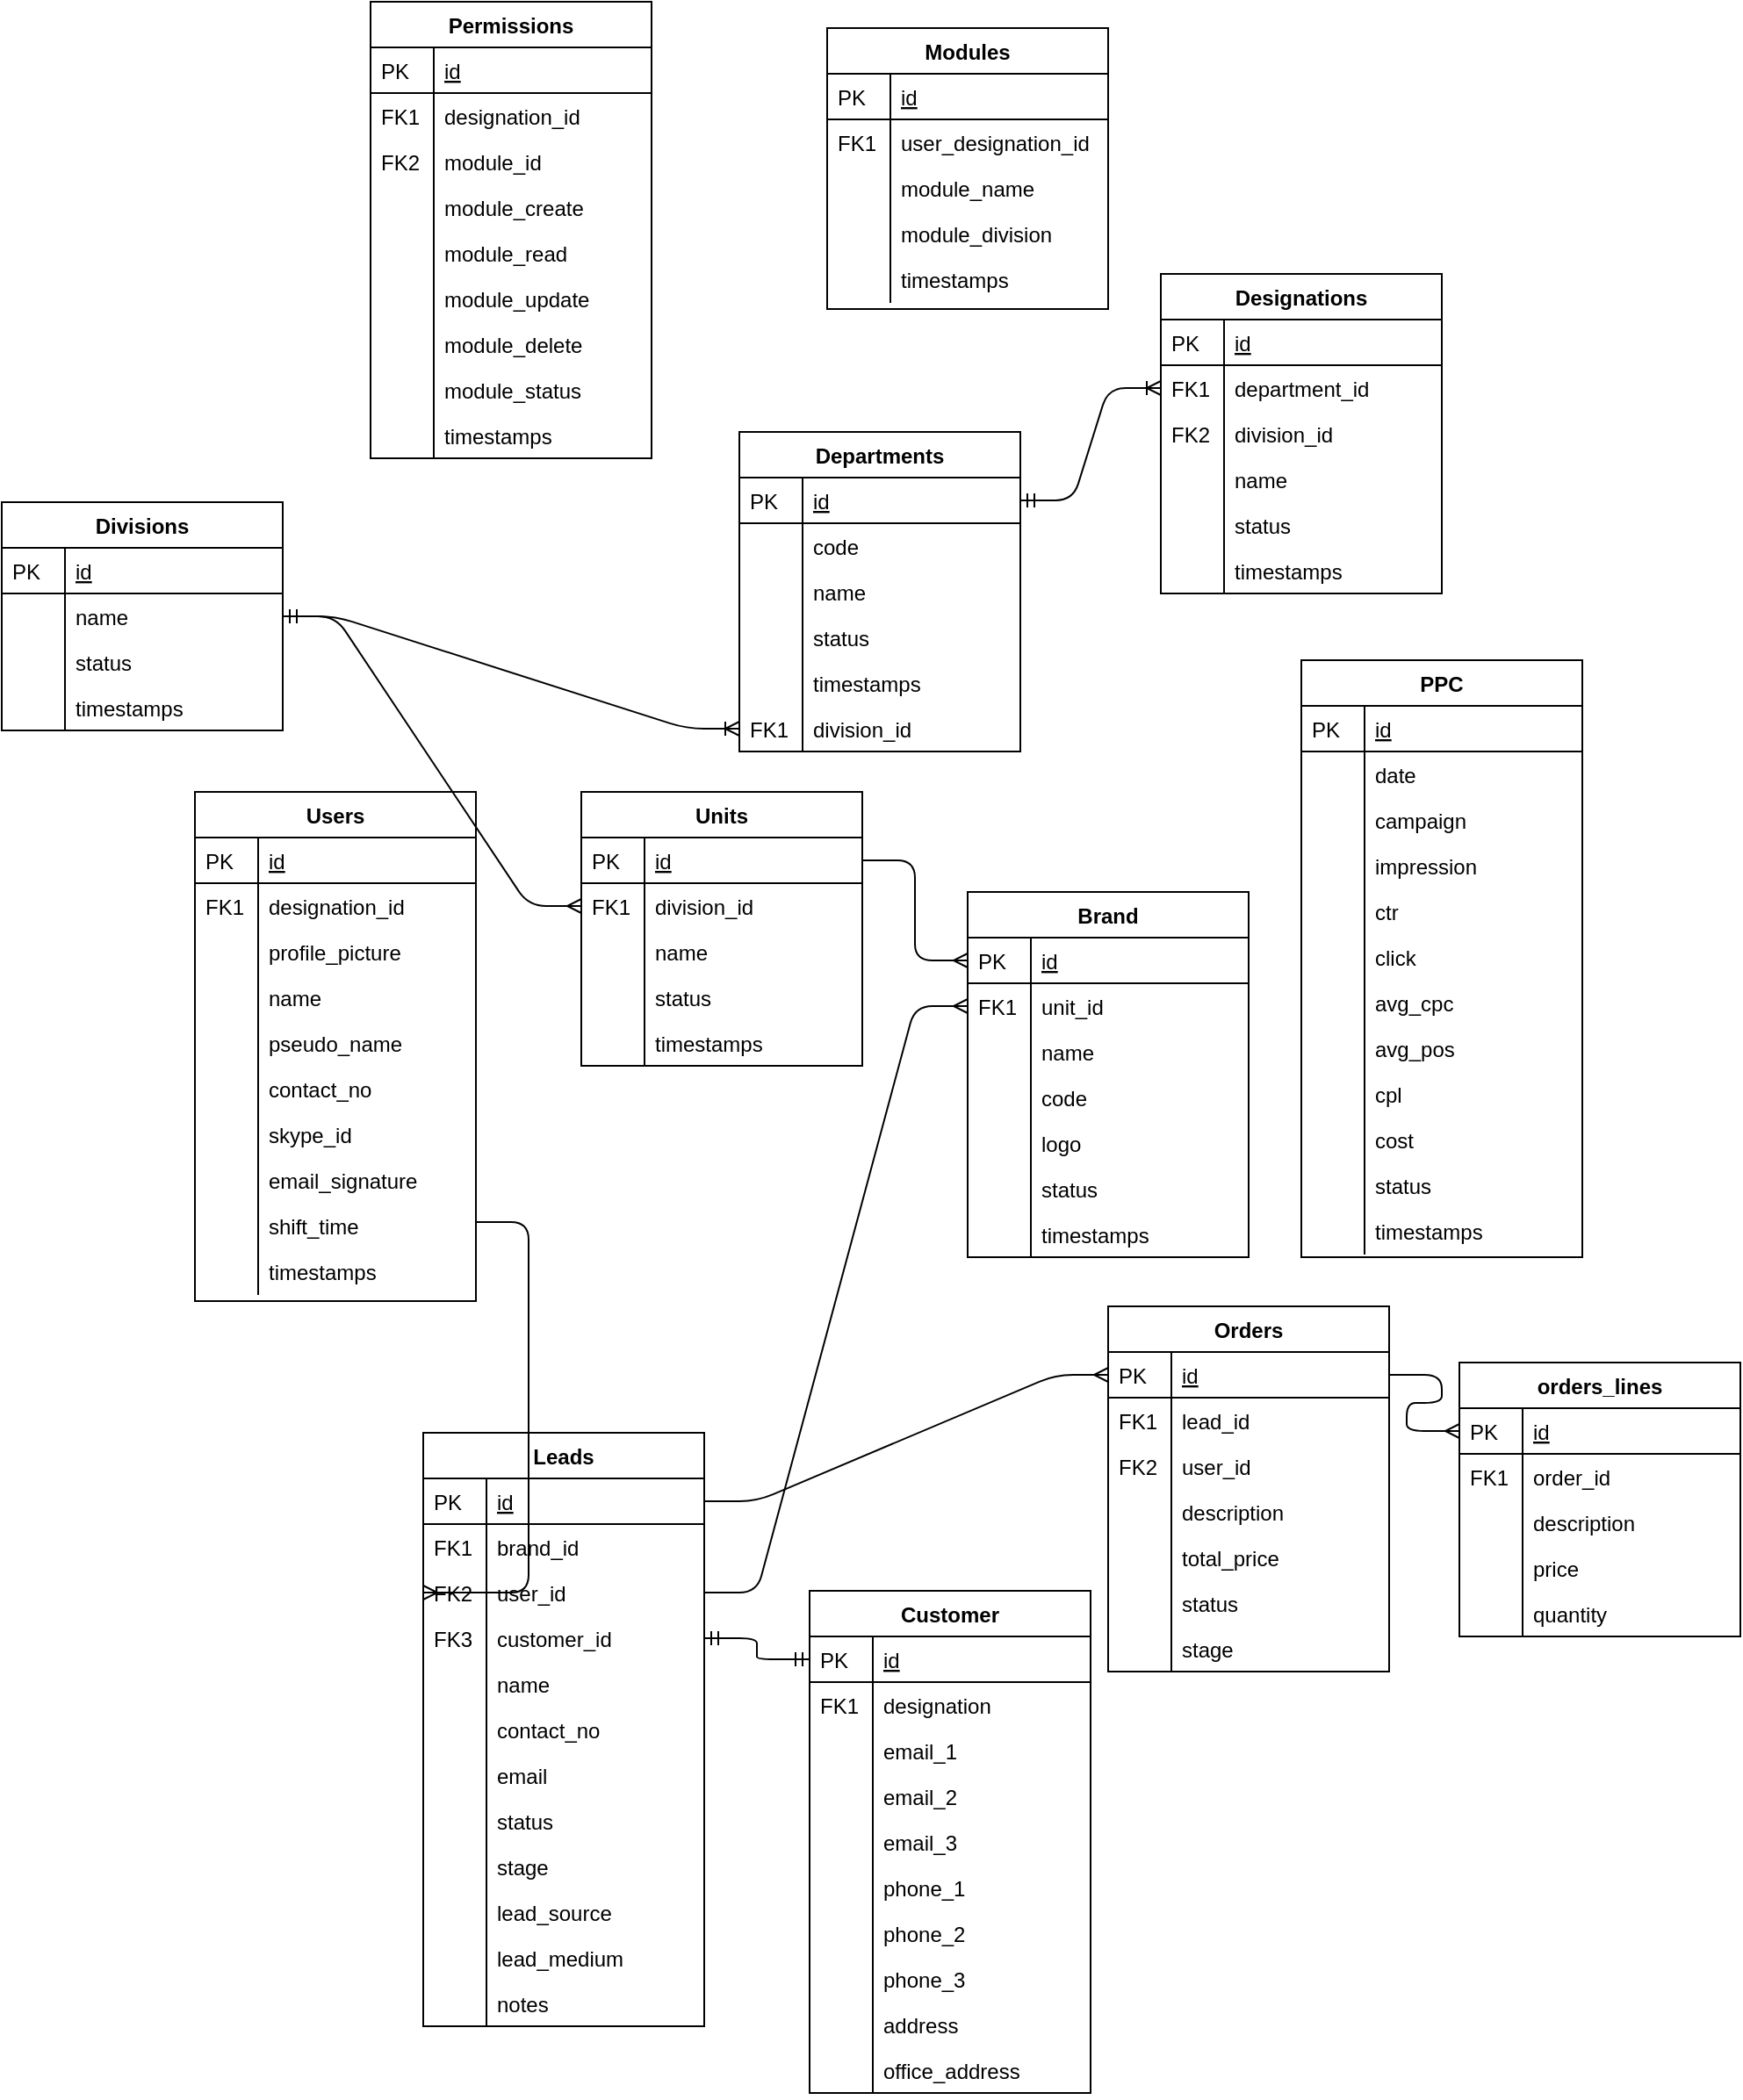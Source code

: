 <mxfile version="12.5.6" type="device"><diagram id="C5RBs43oDa-KdzZeNtuy" name="Page-1"><mxGraphModel dx="1108" dy="665" grid="1" gridSize="10" guides="1" tooltips="1" connect="1" arrows="1" fold="1" page="1" pageScale="1" pageWidth="1169" pageHeight="1654" math="0" shadow="0"><root><mxCell id="WIyWlLk6GJQsqaUBKTNV-0"/><mxCell id="WIyWlLk6GJQsqaUBKTNV-1" parent="WIyWlLk6GJQsqaUBKTNV-0"/><mxCell id="zkfFHV4jXpPFQw0GAbJ--51" value="Divisions" style="swimlane;fontStyle=1;childLayout=stackLayout;horizontal=1;startSize=26;horizontalStack=0;resizeParent=1;resizeLast=0;collapsible=1;marginBottom=0;rounded=0;shadow=0;strokeWidth=1;" parent="WIyWlLk6GJQsqaUBKTNV-1" vertex="1"><mxGeometry x="140" y="310" width="160" height="130" as="geometry"><mxRectangle x="20" y="80" width="160" height="26" as="alternateBounds"/></mxGeometry></mxCell><mxCell id="zkfFHV4jXpPFQw0GAbJ--52" value="id" style="shape=partialRectangle;top=0;left=0;right=0;bottom=1;align=left;verticalAlign=top;fillColor=none;spacingLeft=40;spacingRight=4;overflow=hidden;rotatable=0;points=[[0,0.5],[1,0.5]];portConstraint=eastwest;dropTarget=0;rounded=0;shadow=0;strokeWidth=1;fontStyle=4" parent="zkfFHV4jXpPFQw0GAbJ--51" vertex="1"><mxGeometry y="26" width="160" height="26" as="geometry"/></mxCell><mxCell id="zkfFHV4jXpPFQw0GAbJ--53" value="PK" style="shape=partialRectangle;top=0;left=0;bottom=0;fillColor=none;align=left;verticalAlign=top;spacingLeft=4;spacingRight=4;overflow=hidden;rotatable=0;points=[];portConstraint=eastwest;part=1;" parent="zkfFHV4jXpPFQw0GAbJ--52" vertex="1" connectable="0"><mxGeometry width="36" height="26" as="geometry"/></mxCell><mxCell id="zkfFHV4jXpPFQw0GAbJ--54" value="name" style="shape=partialRectangle;top=0;left=0;right=0;bottom=0;align=left;verticalAlign=top;fillColor=none;spacingLeft=40;spacingRight=4;overflow=hidden;rotatable=0;points=[[0,0.5],[1,0.5]];portConstraint=eastwest;dropTarget=0;rounded=0;shadow=0;strokeWidth=1;" parent="zkfFHV4jXpPFQw0GAbJ--51" vertex="1"><mxGeometry y="52" width="160" height="26" as="geometry"/></mxCell><mxCell id="zkfFHV4jXpPFQw0GAbJ--55" value="" style="shape=partialRectangle;top=0;left=0;bottom=0;fillColor=none;align=left;verticalAlign=top;spacingLeft=4;spacingRight=4;overflow=hidden;rotatable=0;points=[];portConstraint=eastwest;part=1;" parent="zkfFHV4jXpPFQw0GAbJ--54" vertex="1" connectable="0"><mxGeometry width="36" height="26" as="geometry"/></mxCell><mxCell id="E4SwfKtJ2o5WpRvwGd9z-2" value="status" style="shape=partialRectangle;top=0;left=0;right=0;bottom=0;align=left;verticalAlign=top;fillColor=none;spacingLeft=40;spacingRight=4;overflow=hidden;rotatable=0;points=[[0,0.5],[1,0.5]];portConstraint=eastwest;dropTarget=0;rounded=0;shadow=0;strokeWidth=1;" vertex="1" parent="zkfFHV4jXpPFQw0GAbJ--51"><mxGeometry y="78" width="160" height="26" as="geometry"/></mxCell><mxCell id="E4SwfKtJ2o5WpRvwGd9z-3" value="" style="shape=partialRectangle;top=0;left=0;bottom=0;fillColor=none;align=left;verticalAlign=top;spacingLeft=4;spacingRight=4;overflow=hidden;rotatable=0;points=[];portConstraint=eastwest;part=1;" vertex="1" connectable="0" parent="E4SwfKtJ2o5WpRvwGd9z-2"><mxGeometry width="36" height="26" as="geometry"/></mxCell><mxCell id="E4SwfKtJ2o5WpRvwGd9z-0" value="timestamps" style="shape=partialRectangle;top=0;left=0;right=0;bottom=0;align=left;verticalAlign=top;fillColor=none;spacingLeft=40;spacingRight=4;overflow=hidden;rotatable=0;points=[[0,0.5],[1,0.5]];portConstraint=eastwest;dropTarget=0;rounded=0;shadow=0;strokeWidth=1;" vertex="1" parent="zkfFHV4jXpPFQw0GAbJ--51"><mxGeometry y="104" width="160" height="26" as="geometry"/></mxCell><mxCell id="E4SwfKtJ2o5WpRvwGd9z-1" value="" style="shape=partialRectangle;top=0;left=0;bottom=0;fillColor=none;align=left;verticalAlign=top;spacingLeft=4;spacingRight=4;overflow=hidden;rotatable=0;points=[];portConstraint=eastwest;part=1;" vertex="1" connectable="0" parent="E4SwfKtJ2o5WpRvwGd9z-0"><mxGeometry width="36" height="26" as="geometry"/></mxCell><mxCell id="zkfFHV4jXpPFQw0GAbJ--56" value="Departments" style="swimlane;fontStyle=1;childLayout=stackLayout;horizontal=1;startSize=26;horizontalStack=0;resizeParent=1;resizeLast=0;collapsible=1;marginBottom=0;rounded=0;shadow=0;strokeWidth=1;" parent="WIyWlLk6GJQsqaUBKTNV-1" vertex="1"><mxGeometry x="560" y="270" width="160" height="182" as="geometry"><mxRectangle x="260" y="80" width="160" height="26" as="alternateBounds"/></mxGeometry></mxCell><mxCell id="zkfFHV4jXpPFQw0GAbJ--57" value="id" style="shape=partialRectangle;top=0;left=0;right=0;bottom=1;align=left;verticalAlign=top;fillColor=none;spacingLeft=40;spacingRight=4;overflow=hidden;rotatable=0;points=[[0,0.5],[1,0.5]];portConstraint=eastwest;dropTarget=0;rounded=0;shadow=0;strokeWidth=1;fontStyle=4" parent="zkfFHV4jXpPFQw0GAbJ--56" vertex="1"><mxGeometry y="26" width="160" height="26" as="geometry"/></mxCell><mxCell id="zkfFHV4jXpPFQw0GAbJ--58" value="PK" style="shape=partialRectangle;top=0;left=0;bottom=0;fillColor=none;align=left;verticalAlign=top;spacingLeft=4;spacingRight=4;overflow=hidden;rotatable=0;points=[];portConstraint=eastwest;part=1;" parent="zkfFHV4jXpPFQw0GAbJ--57" vertex="1" connectable="0"><mxGeometry width="36" height="26" as="geometry"/></mxCell><mxCell id="zkfFHV4jXpPFQw0GAbJ--61" value="code" style="shape=partialRectangle;top=0;left=0;right=0;bottom=0;align=left;verticalAlign=top;fillColor=none;spacingLeft=40;spacingRight=4;overflow=hidden;rotatable=0;points=[[0,0.5],[1,0.5]];portConstraint=eastwest;dropTarget=0;rounded=0;shadow=0;strokeWidth=1;" parent="zkfFHV4jXpPFQw0GAbJ--56" vertex="1"><mxGeometry y="52" width="160" height="26" as="geometry"/></mxCell><mxCell id="zkfFHV4jXpPFQw0GAbJ--62" value="" style="shape=partialRectangle;top=0;left=0;bottom=0;fillColor=none;align=left;verticalAlign=top;spacingLeft=4;spacingRight=4;overflow=hidden;rotatable=0;points=[];portConstraint=eastwest;part=1;" parent="zkfFHV4jXpPFQw0GAbJ--61" vertex="1" connectable="0"><mxGeometry width="36" height="26" as="geometry"/></mxCell><mxCell id="E4SwfKtJ2o5WpRvwGd9z-4" value="name" style="shape=partialRectangle;top=0;left=0;right=0;bottom=0;align=left;verticalAlign=top;fillColor=none;spacingLeft=40;spacingRight=4;overflow=hidden;rotatable=0;points=[[0,0.5],[1,0.5]];portConstraint=eastwest;dropTarget=0;rounded=0;shadow=0;strokeWidth=1;" vertex="1" parent="zkfFHV4jXpPFQw0GAbJ--56"><mxGeometry y="78" width="160" height="26" as="geometry"/></mxCell><mxCell id="E4SwfKtJ2o5WpRvwGd9z-5" value="" style="shape=partialRectangle;top=0;left=0;bottom=0;fillColor=none;align=left;verticalAlign=top;spacingLeft=4;spacingRight=4;overflow=hidden;rotatable=0;points=[];portConstraint=eastwest;part=1;" vertex="1" connectable="0" parent="E4SwfKtJ2o5WpRvwGd9z-4"><mxGeometry width="36" height="26" as="geometry"/></mxCell><mxCell id="E4SwfKtJ2o5WpRvwGd9z-8" value="status" style="shape=partialRectangle;top=0;left=0;right=0;bottom=0;align=left;verticalAlign=top;fillColor=none;spacingLeft=40;spacingRight=4;overflow=hidden;rotatable=0;points=[[0,0.5],[1,0.5]];portConstraint=eastwest;dropTarget=0;rounded=0;shadow=0;strokeWidth=1;" vertex="1" parent="zkfFHV4jXpPFQw0GAbJ--56"><mxGeometry y="104" width="160" height="26" as="geometry"/></mxCell><mxCell id="E4SwfKtJ2o5WpRvwGd9z-9" value="" style="shape=partialRectangle;top=0;left=0;bottom=0;fillColor=none;align=left;verticalAlign=top;spacingLeft=4;spacingRight=4;overflow=hidden;rotatable=0;points=[];portConstraint=eastwest;part=1;" vertex="1" connectable="0" parent="E4SwfKtJ2o5WpRvwGd9z-8"><mxGeometry width="36" height="26" as="geometry"/></mxCell><mxCell id="E4SwfKtJ2o5WpRvwGd9z-6" value="timestamps" style="shape=partialRectangle;top=0;left=0;right=0;bottom=0;align=left;verticalAlign=top;fillColor=none;spacingLeft=40;spacingRight=4;overflow=hidden;rotatable=0;points=[[0,0.5],[1,0.5]];portConstraint=eastwest;dropTarget=0;rounded=0;shadow=0;strokeWidth=1;" vertex="1" parent="zkfFHV4jXpPFQw0GAbJ--56"><mxGeometry y="130" width="160" height="26" as="geometry"/></mxCell><mxCell id="E4SwfKtJ2o5WpRvwGd9z-7" value="" style="shape=partialRectangle;top=0;left=0;bottom=0;fillColor=none;align=left;verticalAlign=top;spacingLeft=4;spacingRight=4;overflow=hidden;rotatable=0;points=[];portConstraint=eastwest;part=1;" vertex="1" connectable="0" parent="E4SwfKtJ2o5WpRvwGd9z-6"><mxGeometry width="36" height="26" as="geometry"/></mxCell><mxCell id="E4SwfKtJ2o5WpRvwGd9z-73" value="division_id" style="shape=partialRectangle;top=0;left=0;right=0;bottom=0;align=left;verticalAlign=top;fillColor=none;spacingLeft=40;spacingRight=4;overflow=hidden;rotatable=0;points=[[0,0.5],[1,0.5]];portConstraint=eastwest;dropTarget=0;rounded=0;shadow=0;strokeWidth=1;" vertex="1" parent="zkfFHV4jXpPFQw0GAbJ--56"><mxGeometry y="156" width="160" height="26" as="geometry"/></mxCell><mxCell id="E4SwfKtJ2o5WpRvwGd9z-74" value="FK1" style="shape=partialRectangle;top=0;left=0;bottom=0;fillColor=none;align=left;verticalAlign=top;spacingLeft=4;spacingRight=4;overflow=hidden;rotatable=0;points=[];portConstraint=eastwest;part=1;" vertex="1" connectable="0" parent="E4SwfKtJ2o5WpRvwGd9z-73"><mxGeometry width="36" height="26" as="geometry"/></mxCell><mxCell id="E4SwfKtJ2o5WpRvwGd9z-13" value="Designations" style="swimlane;fontStyle=1;childLayout=stackLayout;horizontal=1;startSize=26;horizontalStack=0;resizeParent=1;resizeLast=0;collapsible=1;marginBottom=0;rounded=0;shadow=0;strokeWidth=1;" vertex="1" parent="WIyWlLk6GJQsqaUBKTNV-1"><mxGeometry x="800" y="180" width="160" height="182" as="geometry"><mxRectangle x="260" y="270" width="160" height="26" as="alternateBounds"/></mxGeometry></mxCell><mxCell id="E4SwfKtJ2o5WpRvwGd9z-14" value="id" style="shape=partialRectangle;top=0;left=0;right=0;bottom=1;align=left;verticalAlign=top;fillColor=none;spacingLeft=40;spacingRight=4;overflow=hidden;rotatable=0;points=[[0,0.5],[1,0.5]];portConstraint=eastwest;dropTarget=0;rounded=0;shadow=0;strokeWidth=1;fontStyle=4" vertex="1" parent="E4SwfKtJ2o5WpRvwGd9z-13"><mxGeometry y="26" width="160" height="26" as="geometry"/></mxCell><mxCell id="E4SwfKtJ2o5WpRvwGd9z-15" value="PK" style="shape=partialRectangle;top=0;left=0;bottom=0;fillColor=none;align=left;verticalAlign=top;spacingLeft=4;spacingRight=4;overflow=hidden;rotatable=0;points=[];portConstraint=eastwest;part=1;" vertex="1" connectable="0" parent="E4SwfKtJ2o5WpRvwGd9z-14"><mxGeometry width="36" height="26" as="geometry"/></mxCell><mxCell id="E4SwfKtJ2o5WpRvwGd9z-16" value="department_id" style="shape=partialRectangle;top=0;left=0;right=0;bottom=0;align=left;verticalAlign=top;fillColor=none;spacingLeft=40;spacingRight=4;overflow=hidden;rotatable=0;points=[[0,0.5],[1,0.5]];portConstraint=eastwest;dropTarget=0;rounded=0;shadow=0;strokeWidth=1;" vertex="1" parent="E4SwfKtJ2o5WpRvwGd9z-13"><mxGeometry y="52" width="160" height="26" as="geometry"/></mxCell><mxCell id="E4SwfKtJ2o5WpRvwGd9z-17" value="FK1" style="shape=partialRectangle;top=0;left=0;bottom=0;fillColor=none;align=left;verticalAlign=top;spacingLeft=4;spacingRight=4;overflow=hidden;rotatable=0;points=[];portConstraint=eastwest;part=1;" vertex="1" connectable="0" parent="E4SwfKtJ2o5WpRvwGd9z-16"><mxGeometry width="36" height="26" as="geometry"/></mxCell><mxCell id="E4SwfKtJ2o5WpRvwGd9z-315" value="division_id" style="shape=partialRectangle;top=0;left=0;right=0;bottom=0;align=left;verticalAlign=top;fillColor=none;spacingLeft=40;spacingRight=4;overflow=hidden;rotatable=0;points=[[0,0.5],[1,0.5]];portConstraint=eastwest;dropTarget=0;rounded=0;shadow=0;strokeWidth=1;" vertex="1" parent="E4SwfKtJ2o5WpRvwGd9z-13"><mxGeometry y="78" width="160" height="26" as="geometry"/></mxCell><mxCell id="E4SwfKtJ2o5WpRvwGd9z-316" value="FK2" style="shape=partialRectangle;top=0;left=0;bottom=0;fillColor=none;align=left;verticalAlign=top;spacingLeft=4;spacingRight=4;overflow=hidden;rotatable=0;points=[];portConstraint=eastwest;part=1;" vertex="1" connectable="0" parent="E4SwfKtJ2o5WpRvwGd9z-315"><mxGeometry width="36" height="26" as="geometry"/></mxCell><mxCell id="E4SwfKtJ2o5WpRvwGd9z-18" value="name" style="shape=partialRectangle;top=0;left=0;right=0;bottom=0;align=left;verticalAlign=top;fillColor=none;spacingLeft=40;spacingRight=4;overflow=hidden;rotatable=0;points=[[0,0.5],[1,0.5]];portConstraint=eastwest;dropTarget=0;rounded=0;shadow=0;strokeWidth=1;" vertex="1" parent="E4SwfKtJ2o5WpRvwGd9z-13"><mxGeometry y="104" width="160" height="26" as="geometry"/></mxCell><mxCell id="E4SwfKtJ2o5WpRvwGd9z-19" value="" style="shape=partialRectangle;top=0;left=0;bottom=0;fillColor=none;align=left;verticalAlign=top;spacingLeft=4;spacingRight=4;overflow=hidden;rotatable=0;points=[];portConstraint=eastwest;part=1;" vertex="1" connectable="0" parent="E4SwfKtJ2o5WpRvwGd9z-18"><mxGeometry width="36" height="26" as="geometry"/></mxCell><mxCell id="E4SwfKtJ2o5WpRvwGd9z-22" value="status" style="shape=partialRectangle;top=0;left=0;right=0;bottom=0;align=left;verticalAlign=top;fillColor=none;spacingLeft=40;spacingRight=4;overflow=hidden;rotatable=0;points=[[0,0.5],[1,0.5]];portConstraint=eastwest;dropTarget=0;rounded=0;shadow=0;strokeWidth=1;" vertex="1" parent="E4SwfKtJ2o5WpRvwGd9z-13"><mxGeometry y="130" width="160" height="26" as="geometry"/></mxCell><mxCell id="E4SwfKtJ2o5WpRvwGd9z-23" value="" style="shape=partialRectangle;top=0;left=0;bottom=0;fillColor=none;align=left;verticalAlign=top;spacingLeft=4;spacingRight=4;overflow=hidden;rotatable=0;points=[];portConstraint=eastwest;part=1;" vertex="1" connectable="0" parent="E4SwfKtJ2o5WpRvwGd9z-22"><mxGeometry width="36" height="26" as="geometry"/></mxCell><mxCell id="E4SwfKtJ2o5WpRvwGd9z-20" value="timestamps" style="shape=partialRectangle;top=0;left=0;right=0;bottom=0;align=left;verticalAlign=top;fillColor=none;spacingLeft=40;spacingRight=4;overflow=hidden;rotatable=0;points=[[0,0.5],[1,0.5]];portConstraint=eastwest;dropTarget=0;rounded=0;shadow=0;strokeWidth=1;" vertex="1" parent="E4SwfKtJ2o5WpRvwGd9z-13"><mxGeometry y="156" width="160" height="26" as="geometry"/></mxCell><mxCell id="E4SwfKtJ2o5WpRvwGd9z-21" value="" style="shape=partialRectangle;top=0;left=0;bottom=0;fillColor=none;align=left;verticalAlign=top;spacingLeft=4;spacingRight=4;overflow=hidden;rotatable=0;points=[];portConstraint=eastwest;part=1;" vertex="1" connectable="0" parent="E4SwfKtJ2o5WpRvwGd9z-20"><mxGeometry width="36" height="26" as="geometry"/></mxCell><mxCell id="E4SwfKtJ2o5WpRvwGd9z-26" value="Users" style="swimlane;fontStyle=1;childLayout=stackLayout;horizontal=1;startSize=26;horizontalStack=0;resizeParent=1;resizeLast=0;collapsible=1;marginBottom=0;rounded=0;shadow=0;strokeWidth=1;" vertex="1" parent="WIyWlLk6GJQsqaUBKTNV-1"><mxGeometry x="250" y="475" width="160" height="290" as="geometry"><mxRectangle x="260" y="270" width="160" height="26" as="alternateBounds"/></mxGeometry></mxCell><mxCell id="E4SwfKtJ2o5WpRvwGd9z-27" value="id" style="shape=partialRectangle;top=0;left=0;right=0;bottom=1;align=left;verticalAlign=top;fillColor=none;spacingLeft=40;spacingRight=4;overflow=hidden;rotatable=0;points=[[0,0.5],[1,0.5]];portConstraint=eastwest;dropTarget=0;rounded=0;shadow=0;strokeWidth=1;fontStyle=4" vertex="1" parent="E4SwfKtJ2o5WpRvwGd9z-26"><mxGeometry y="26" width="160" height="26" as="geometry"/></mxCell><mxCell id="E4SwfKtJ2o5WpRvwGd9z-28" value="PK" style="shape=partialRectangle;top=0;left=0;bottom=0;fillColor=none;align=left;verticalAlign=top;spacingLeft=4;spacingRight=4;overflow=hidden;rotatable=0;points=[];portConstraint=eastwest;part=1;" vertex="1" connectable="0" parent="E4SwfKtJ2o5WpRvwGd9z-27"><mxGeometry width="36" height="26" as="geometry"/></mxCell><mxCell id="E4SwfKtJ2o5WpRvwGd9z-29" value="designation_id" style="shape=partialRectangle;top=0;left=0;right=0;bottom=0;align=left;verticalAlign=top;fillColor=none;spacingLeft=40;spacingRight=4;overflow=hidden;rotatable=0;points=[[0,0.5],[1,0.5]];portConstraint=eastwest;dropTarget=0;rounded=0;shadow=0;strokeWidth=1;" vertex="1" parent="E4SwfKtJ2o5WpRvwGd9z-26"><mxGeometry y="52" width="160" height="26" as="geometry"/></mxCell><mxCell id="E4SwfKtJ2o5WpRvwGd9z-30" value="FK1" style="shape=partialRectangle;top=0;left=0;bottom=0;fillColor=none;align=left;verticalAlign=top;spacingLeft=4;spacingRight=4;overflow=hidden;rotatable=0;points=[];portConstraint=eastwest;part=1;" vertex="1" connectable="0" parent="E4SwfKtJ2o5WpRvwGd9z-29"><mxGeometry width="36" height="26" as="geometry"/></mxCell><mxCell id="E4SwfKtJ2o5WpRvwGd9z-31" value="profile_picture" style="shape=partialRectangle;top=0;left=0;right=0;bottom=0;align=left;verticalAlign=top;fillColor=none;spacingLeft=40;spacingRight=4;overflow=hidden;rotatable=0;points=[[0,0.5],[1,0.5]];portConstraint=eastwest;dropTarget=0;rounded=0;shadow=0;strokeWidth=1;" vertex="1" parent="E4SwfKtJ2o5WpRvwGd9z-26"><mxGeometry y="78" width="160" height="26" as="geometry"/></mxCell><mxCell id="E4SwfKtJ2o5WpRvwGd9z-32" value="" style="shape=partialRectangle;top=0;left=0;bottom=0;fillColor=none;align=left;verticalAlign=top;spacingLeft=4;spacingRight=4;overflow=hidden;rotatable=0;points=[];portConstraint=eastwest;part=1;" vertex="1" connectable="0" parent="E4SwfKtJ2o5WpRvwGd9z-31"><mxGeometry width="36" height="26" as="geometry"/></mxCell><mxCell id="E4SwfKtJ2o5WpRvwGd9z-33" value="name" style="shape=partialRectangle;top=0;left=0;right=0;bottom=0;align=left;verticalAlign=top;fillColor=none;spacingLeft=40;spacingRight=4;overflow=hidden;rotatable=0;points=[[0,0.5],[1,0.5]];portConstraint=eastwest;dropTarget=0;rounded=0;shadow=0;strokeWidth=1;" vertex="1" parent="E4SwfKtJ2o5WpRvwGd9z-26"><mxGeometry y="104" width="160" height="26" as="geometry"/></mxCell><mxCell id="E4SwfKtJ2o5WpRvwGd9z-34" value="" style="shape=partialRectangle;top=0;left=0;bottom=0;fillColor=none;align=left;verticalAlign=top;spacingLeft=4;spacingRight=4;overflow=hidden;rotatable=0;points=[];portConstraint=eastwest;part=1;" vertex="1" connectable="0" parent="E4SwfKtJ2o5WpRvwGd9z-33"><mxGeometry width="36" height="26" as="geometry"/></mxCell><mxCell id="E4SwfKtJ2o5WpRvwGd9z-37" value="pseudo_name" style="shape=partialRectangle;top=0;left=0;right=0;bottom=0;align=left;verticalAlign=top;fillColor=none;spacingLeft=40;spacingRight=4;overflow=hidden;rotatable=0;points=[[0,0.5],[1,0.5]];portConstraint=eastwest;dropTarget=0;rounded=0;shadow=0;strokeWidth=1;" vertex="1" parent="E4SwfKtJ2o5WpRvwGd9z-26"><mxGeometry y="130" width="160" height="26" as="geometry"/></mxCell><mxCell id="E4SwfKtJ2o5WpRvwGd9z-38" value="" style="shape=partialRectangle;top=0;left=0;bottom=0;fillColor=none;align=left;verticalAlign=top;spacingLeft=4;spacingRight=4;overflow=hidden;rotatable=0;points=[];portConstraint=eastwest;part=1;" vertex="1" connectable="0" parent="E4SwfKtJ2o5WpRvwGd9z-37"><mxGeometry width="36" height="26" as="geometry"/></mxCell><mxCell id="E4SwfKtJ2o5WpRvwGd9z-39" value="contact_no" style="shape=partialRectangle;top=0;left=0;right=0;bottom=0;align=left;verticalAlign=top;fillColor=none;spacingLeft=40;spacingRight=4;overflow=hidden;rotatable=0;points=[[0,0.5],[1,0.5]];portConstraint=eastwest;dropTarget=0;rounded=0;shadow=0;strokeWidth=1;" vertex="1" parent="E4SwfKtJ2o5WpRvwGd9z-26"><mxGeometry y="156" width="160" height="26" as="geometry"/></mxCell><mxCell id="E4SwfKtJ2o5WpRvwGd9z-40" value="" style="shape=partialRectangle;top=0;left=0;bottom=0;fillColor=none;align=left;verticalAlign=top;spacingLeft=4;spacingRight=4;overflow=hidden;rotatable=0;points=[];portConstraint=eastwest;part=1;" vertex="1" connectable="0" parent="E4SwfKtJ2o5WpRvwGd9z-39"><mxGeometry width="36" height="26" as="geometry"/></mxCell><mxCell id="E4SwfKtJ2o5WpRvwGd9z-41" value="skype_id" style="shape=partialRectangle;top=0;left=0;right=0;bottom=0;align=left;verticalAlign=top;fillColor=none;spacingLeft=40;spacingRight=4;overflow=hidden;rotatable=0;points=[[0,0.5],[1,0.5]];portConstraint=eastwest;dropTarget=0;rounded=0;shadow=0;strokeWidth=1;" vertex="1" parent="E4SwfKtJ2o5WpRvwGd9z-26"><mxGeometry y="182" width="160" height="26" as="geometry"/></mxCell><mxCell id="E4SwfKtJ2o5WpRvwGd9z-42" value="" style="shape=partialRectangle;top=0;left=0;bottom=0;fillColor=none;align=left;verticalAlign=top;spacingLeft=4;spacingRight=4;overflow=hidden;rotatable=0;points=[];portConstraint=eastwest;part=1;" vertex="1" connectable="0" parent="E4SwfKtJ2o5WpRvwGd9z-41"><mxGeometry width="36" height="26" as="geometry"/></mxCell><mxCell id="E4SwfKtJ2o5WpRvwGd9z-45" value="email_signature" style="shape=partialRectangle;top=0;left=0;right=0;bottom=0;align=left;verticalAlign=top;fillColor=none;spacingLeft=40;spacingRight=4;overflow=hidden;rotatable=0;points=[[0,0.5],[1,0.5]];portConstraint=eastwest;dropTarget=0;rounded=0;shadow=0;strokeWidth=1;" vertex="1" parent="E4SwfKtJ2o5WpRvwGd9z-26"><mxGeometry y="208" width="160" height="26" as="geometry"/></mxCell><mxCell id="E4SwfKtJ2o5WpRvwGd9z-46" value="" style="shape=partialRectangle;top=0;left=0;bottom=0;fillColor=none;align=left;verticalAlign=top;spacingLeft=4;spacingRight=4;overflow=hidden;rotatable=0;points=[];portConstraint=eastwest;part=1;" vertex="1" connectable="0" parent="E4SwfKtJ2o5WpRvwGd9z-45"><mxGeometry width="36" height="26" as="geometry"/></mxCell><mxCell id="E4SwfKtJ2o5WpRvwGd9z-43" value="shift_time" style="shape=partialRectangle;top=0;left=0;right=0;bottom=0;align=left;verticalAlign=top;fillColor=none;spacingLeft=40;spacingRight=4;overflow=hidden;rotatable=0;points=[[0,0.5],[1,0.5]];portConstraint=eastwest;dropTarget=0;rounded=0;shadow=0;strokeWidth=1;" vertex="1" parent="E4SwfKtJ2o5WpRvwGd9z-26"><mxGeometry y="234" width="160" height="26" as="geometry"/></mxCell><mxCell id="E4SwfKtJ2o5WpRvwGd9z-44" value="" style="shape=partialRectangle;top=0;left=0;bottom=0;fillColor=none;align=left;verticalAlign=top;spacingLeft=4;spacingRight=4;overflow=hidden;rotatable=0;points=[];portConstraint=eastwest;part=1;" vertex="1" connectable="0" parent="E4SwfKtJ2o5WpRvwGd9z-43"><mxGeometry width="36" height="26" as="geometry"/></mxCell><mxCell id="E4SwfKtJ2o5WpRvwGd9z-35" value="timestamps" style="shape=partialRectangle;top=0;left=0;right=0;bottom=0;align=left;verticalAlign=top;fillColor=none;spacingLeft=40;spacingRight=4;overflow=hidden;rotatable=0;points=[[0,0.5],[1,0.5]];portConstraint=eastwest;dropTarget=0;rounded=0;shadow=0;strokeWidth=1;" vertex="1" parent="E4SwfKtJ2o5WpRvwGd9z-26"><mxGeometry y="260" width="160" height="26" as="geometry"/></mxCell><mxCell id="E4SwfKtJ2o5WpRvwGd9z-36" value="" style="shape=partialRectangle;top=0;left=0;bottom=0;fillColor=none;align=left;verticalAlign=top;spacingLeft=4;spacingRight=4;overflow=hidden;rotatable=0;points=[];portConstraint=eastwest;part=1;" vertex="1" connectable="0" parent="E4SwfKtJ2o5WpRvwGd9z-35"><mxGeometry width="36" height="26" as="geometry"/></mxCell><mxCell id="E4SwfKtJ2o5WpRvwGd9z-47" value="Units" style="swimlane;fontStyle=1;childLayout=stackLayout;horizontal=1;startSize=26;horizontalStack=0;resizeParent=1;resizeLast=0;collapsible=1;marginBottom=0;rounded=0;shadow=0;strokeWidth=1;" vertex="1" parent="WIyWlLk6GJQsqaUBKTNV-1"><mxGeometry x="470" y="475" width="160" height="156" as="geometry"><mxRectangle x="260" y="270" width="160" height="26" as="alternateBounds"/></mxGeometry></mxCell><mxCell id="E4SwfKtJ2o5WpRvwGd9z-48" value="id" style="shape=partialRectangle;top=0;left=0;right=0;bottom=1;align=left;verticalAlign=top;fillColor=none;spacingLeft=40;spacingRight=4;overflow=hidden;rotatable=0;points=[[0,0.5],[1,0.5]];portConstraint=eastwest;dropTarget=0;rounded=0;shadow=0;strokeWidth=1;fontStyle=4" vertex="1" parent="E4SwfKtJ2o5WpRvwGd9z-47"><mxGeometry y="26" width="160" height="26" as="geometry"/></mxCell><mxCell id="E4SwfKtJ2o5WpRvwGd9z-49" value="PK" style="shape=partialRectangle;top=0;left=0;bottom=0;fillColor=none;align=left;verticalAlign=top;spacingLeft=4;spacingRight=4;overflow=hidden;rotatable=0;points=[];portConstraint=eastwest;part=1;" vertex="1" connectable="0" parent="E4SwfKtJ2o5WpRvwGd9z-48"><mxGeometry width="36" height="26" as="geometry"/></mxCell><mxCell id="E4SwfKtJ2o5WpRvwGd9z-50" value="division_id" style="shape=partialRectangle;top=0;left=0;right=0;bottom=0;align=left;verticalAlign=top;fillColor=none;spacingLeft=40;spacingRight=4;overflow=hidden;rotatable=0;points=[[0,0.5],[1,0.5]];portConstraint=eastwest;dropTarget=0;rounded=0;shadow=0;strokeWidth=1;" vertex="1" parent="E4SwfKtJ2o5WpRvwGd9z-47"><mxGeometry y="52" width="160" height="26" as="geometry"/></mxCell><mxCell id="E4SwfKtJ2o5WpRvwGd9z-51" value="FK1" style="shape=partialRectangle;top=0;left=0;bottom=0;fillColor=none;align=left;verticalAlign=top;spacingLeft=4;spacingRight=4;overflow=hidden;rotatable=0;points=[];portConstraint=eastwest;part=1;" vertex="1" connectable="0" parent="E4SwfKtJ2o5WpRvwGd9z-50"><mxGeometry width="36" height="26" as="geometry"/></mxCell><mxCell id="E4SwfKtJ2o5WpRvwGd9z-56" value="name" style="shape=partialRectangle;top=0;left=0;right=0;bottom=0;align=left;verticalAlign=top;fillColor=none;spacingLeft=40;spacingRight=4;overflow=hidden;rotatable=0;points=[[0,0.5],[1,0.5]];portConstraint=eastwest;dropTarget=0;rounded=0;shadow=0;strokeWidth=1;" vertex="1" parent="E4SwfKtJ2o5WpRvwGd9z-47"><mxGeometry y="78" width="160" height="26" as="geometry"/></mxCell><mxCell id="E4SwfKtJ2o5WpRvwGd9z-57" value="" style="shape=partialRectangle;top=0;left=0;bottom=0;fillColor=none;align=left;verticalAlign=top;spacingLeft=4;spacingRight=4;overflow=hidden;rotatable=0;points=[];portConstraint=eastwest;part=1;" vertex="1" connectable="0" parent="E4SwfKtJ2o5WpRvwGd9z-56"><mxGeometry width="36" height="26" as="geometry"/></mxCell><mxCell id="E4SwfKtJ2o5WpRvwGd9z-54" value="status" style="shape=partialRectangle;top=0;left=0;right=0;bottom=0;align=left;verticalAlign=top;fillColor=none;spacingLeft=40;spacingRight=4;overflow=hidden;rotatable=0;points=[[0,0.5],[1,0.5]];portConstraint=eastwest;dropTarget=0;rounded=0;shadow=0;strokeWidth=1;" vertex="1" parent="E4SwfKtJ2o5WpRvwGd9z-47"><mxGeometry y="104" width="160" height="26" as="geometry"/></mxCell><mxCell id="E4SwfKtJ2o5WpRvwGd9z-55" value="" style="shape=partialRectangle;top=0;left=0;bottom=0;fillColor=none;align=left;verticalAlign=top;spacingLeft=4;spacingRight=4;overflow=hidden;rotatable=0;points=[];portConstraint=eastwest;part=1;" vertex="1" connectable="0" parent="E4SwfKtJ2o5WpRvwGd9z-54"><mxGeometry width="36" height="26" as="geometry"/></mxCell><mxCell id="E4SwfKtJ2o5WpRvwGd9z-52" value="timestamps" style="shape=partialRectangle;top=0;left=0;right=0;bottom=0;align=left;verticalAlign=top;fillColor=none;spacingLeft=40;spacingRight=4;overflow=hidden;rotatable=0;points=[[0,0.5],[1,0.5]];portConstraint=eastwest;dropTarget=0;rounded=0;shadow=0;strokeWidth=1;" vertex="1" parent="E4SwfKtJ2o5WpRvwGd9z-47"><mxGeometry y="130" width="160" height="26" as="geometry"/></mxCell><mxCell id="E4SwfKtJ2o5WpRvwGd9z-53" value="" style="shape=partialRectangle;top=0;left=0;bottom=0;fillColor=none;align=left;verticalAlign=top;spacingLeft=4;spacingRight=4;overflow=hidden;rotatable=0;points=[];portConstraint=eastwest;part=1;" vertex="1" connectable="0" parent="E4SwfKtJ2o5WpRvwGd9z-52"><mxGeometry width="36" height="26" as="geometry"/></mxCell><mxCell id="E4SwfKtJ2o5WpRvwGd9z-58" value="Brand" style="swimlane;fontStyle=1;childLayout=stackLayout;horizontal=1;startSize=26;horizontalStack=0;resizeParent=1;resizeLast=0;collapsible=1;marginBottom=0;rounded=0;shadow=0;strokeWidth=1;" vertex="1" parent="WIyWlLk6GJQsqaUBKTNV-1"><mxGeometry x="690" y="532" width="160" height="208" as="geometry"><mxRectangle x="260" y="270" width="160" height="26" as="alternateBounds"/></mxGeometry></mxCell><mxCell id="E4SwfKtJ2o5WpRvwGd9z-59" value="id" style="shape=partialRectangle;top=0;left=0;right=0;bottom=1;align=left;verticalAlign=top;fillColor=none;spacingLeft=40;spacingRight=4;overflow=hidden;rotatable=0;points=[[0,0.5],[1,0.5]];portConstraint=eastwest;dropTarget=0;rounded=0;shadow=0;strokeWidth=1;fontStyle=4" vertex="1" parent="E4SwfKtJ2o5WpRvwGd9z-58"><mxGeometry y="26" width="160" height="26" as="geometry"/></mxCell><mxCell id="E4SwfKtJ2o5WpRvwGd9z-60" value="PK" style="shape=partialRectangle;top=0;left=0;bottom=0;fillColor=none;align=left;verticalAlign=top;spacingLeft=4;spacingRight=4;overflow=hidden;rotatable=0;points=[];portConstraint=eastwest;part=1;" vertex="1" connectable="0" parent="E4SwfKtJ2o5WpRvwGd9z-59"><mxGeometry width="36" height="26" as="geometry"/></mxCell><mxCell id="E4SwfKtJ2o5WpRvwGd9z-61" value="unit_id" style="shape=partialRectangle;top=0;left=0;right=0;bottom=0;align=left;verticalAlign=top;fillColor=none;spacingLeft=40;spacingRight=4;overflow=hidden;rotatable=0;points=[[0,0.5],[1,0.5]];portConstraint=eastwest;dropTarget=0;rounded=0;shadow=0;strokeWidth=1;" vertex="1" parent="E4SwfKtJ2o5WpRvwGd9z-58"><mxGeometry y="52" width="160" height="26" as="geometry"/></mxCell><mxCell id="E4SwfKtJ2o5WpRvwGd9z-62" value="FK1" style="shape=partialRectangle;top=0;left=0;bottom=0;fillColor=none;align=left;verticalAlign=top;spacingLeft=4;spacingRight=4;overflow=hidden;rotatable=0;points=[];portConstraint=eastwest;part=1;" vertex="1" connectable="0" parent="E4SwfKtJ2o5WpRvwGd9z-61"><mxGeometry width="36" height="26" as="geometry"/></mxCell><mxCell id="E4SwfKtJ2o5WpRvwGd9z-63" value="name" style="shape=partialRectangle;top=0;left=0;right=0;bottom=0;align=left;verticalAlign=top;fillColor=none;spacingLeft=40;spacingRight=4;overflow=hidden;rotatable=0;points=[[0,0.5],[1,0.5]];portConstraint=eastwest;dropTarget=0;rounded=0;shadow=0;strokeWidth=1;" vertex="1" parent="E4SwfKtJ2o5WpRvwGd9z-58"><mxGeometry y="78" width="160" height="26" as="geometry"/></mxCell><mxCell id="E4SwfKtJ2o5WpRvwGd9z-64" value="" style="shape=partialRectangle;top=0;left=0;bottom=0;fillColor=none;align=left;verticalAlign=top;spacingLeft=4;spacingRight=4;overflow=hidden;rotatable=0;points=[];portConstraint=eastwest;part=1;" vertex="1" connectable="0" parent="E4SwfKtJ2o5WpRvwGd9z-63"><mxGeometry width="36" height="26" as="geometry"/></mxCell><mxCell id="E4SwfKtJ2o5WpRvwGd9z-65" value="code" style="shape=partialRectangle;top=0;left=0;right=0;bottom=0;align=left;verticalAlign=top;fillColor=none;spacingLeft=40;spacingRight=4;overflow=hidden;rotatable=0;points=[[0,0.5],[1,0.5]];portConstraint=eastwest;dropTarget=0;rounded=0;shadow=0;strokeWidth=1;" vertex="1" parent="E4SwfKtJ2o5WpRvwGd9z-58"><mxGeometry y="104" width="160" height="26" as="geometry"/></mxCell><mxCell id="E4SwfKtJ2o5WpRvwGd9z-66" value="" style="shape=partialRectangle;top=0;left=0;bottom=0;fillColor=none;align=left;verticalAlign=top;spacingLeft=4;spacingRight=4;overflow=hidden;rotatable=0;points=[];portConstraint=eastwest;part=1;" vertex="1" connectable="0" parent="E4SwfKtJ2o5WpRvwGd9z-65"><mxGeometry width="36" height="26" as="geometry"/></mxCell><mxCell id="E4SwfKtJ2o5WpRvwGd9z-69" value="logo" style="shape=partialRectangle;top=0;left=0;right=0;bottom=0;align=left;verticalAlign=top;fillColor=none;spacingLeft=40;spacingRight=4;overflow=hidden;rotatable=0;points=[[0,0.5],[1,0.5]];portConstraint=eastwest;dropTarget=0;rounded=0;shadow=0;strokeWidth=1;" vertex="1" parent="E4SwfKtJ2o5WpRvwGd9z-58"><mxGeometry y="130" width="160" height="26" as="geometry"/></mxCell><mxCell id="E4SwfKtJ2o5WpRvwGd9z-70" value="" style="shape=partialRectangle;top=0;left=0;bottom=0;fillColor=none;align=left;verticalAlign=top;spacingLeft=4;spacingRight=4;overflow=hidden;rotatable=0;points=[];portConstraint=eastwest;part=1;" vertex="1" connectable="0" parent="E4SwfKtJ2o5WpRvwGd9z-69"><mxGeometry width="36" height="26" as="geometry"/></mxCell><mxCell id="E4SwfKtJ2o5WpRvwGd9z-71" value="status" style="shape=partialRectangle;top=0;left=0;right=0;bottom=0;align=left;verticalAlign=top;fillColor=none;spacingLeft=40;spacingRight=4;overflow=hidden;rotatable=0;points=[[0,0.5],[1,0.5]];portConstraint=eastwest;dropTarget=0;rounded=0;shadow=0;strokeWidth=1;" vertex="1" parent="E4SwfKtJ2o5WpRvwGd9z-58"><mxGeometry y="156" width="160" height="26" as="geometry"/></mxCell><mxCell id="E4SwfKtJ2o5WpRvwGd9z-72" value="" style="shape=partialRectangle;top=0;left=0;bottom=0;fillColor=none;align=left;verticalAlign=top;spacingLeft=4;spacingRight=4;overflow=hidden;rotatable=0;points=[];portConstraint=eastwest;part=1;" vertex="1" connectable="0" parent="E4SwfKtJ2o5WpRvwGd9z-71"><mxGeometry width="36" height="26" as="geometry"/></mxCell><mxCell id="E4SwfKtJ2o5WpRvwGd9z-67" value="timestamps" style="shape=partialRectangle;top=0;left=0;right=0;bottom=0;align=left;verticalAlign=top;fillColor=none;spacingLeft=40;spacingRight=4;overflow=hidden;rotatable=0;points=[[0,0.5],[1,0.5]];portConstraint=eastwest;dropTarget=0;rounded=0;shadow=0;strokeWidth=1;" vertex="1" parent="E4SwfKtJ2o5WpRvwGd9z-58"><mxGeometry y="182" width="160" height="26" as="geometry"/></mxCell><mxCell id="E4SwfKtJ2o5WpRvwGd9z-68" value="" style="shape=partialRectangle;top=0;left=0;bottom=0;fillColor=none;align=left;verticalAlign=top;spacingLeft=4;spacingRight=4;overflow=hidden;rotatable=0;points=[];portConstraint=eastwest;part=1;" vertex="1" connectable="0" parent="E4SwfKtJ2o5WpRvwGd9z-67"><mxGeometry width="36" height="26" as="geometry"/></mxCell><mxCell id="E4SwfKtJ2o5WpRvwGd9z-75" value="" style="edgeStyle=entityRelationEdgeStyle;fontSize=12;html=1;endArrow=ERoneToMany;startArrow=ERmandOne;entryX=0;entryY=0.5;entryDx=0;entryDy=0;exitX=1;exitY=0.5;exitDx=0;exitDy=0;" edge="1" parent="WIyWlLk6GJQsqaUBKTNV-1" source="zkfFHV4jXpPFQw0GAbJ--54" target="E4SwfKtJ2o5WpRvwGd9z-73"><mxGeometry width="100" height="100" relative="1" as="geometry"><mxPoint x="420" y="310" as="sourcePoint"/><mxPoint x="570" y="430" as="targetPoint"/></mxGeometry></mxCell><mxCell id="E4SwfKtJ2o5WpRvwGd9z-76" value="" style="edgeStyle=entityRelationEdgeStyle;fontSize=12;html=1;endArrow=ERoneToMany;startArrow=ERmandOne;entryX=0;entryY=0.5;entryDx=0;entryDy=0;exitX=1;exitY=0.5;exitDx=0;exitDy=0;" edge="1" parent="WIyWlLk6GJQsqaUBKTNV-1" source="zkfFHV4jXpPFQw0GAbJ--57" target="E4SwfKtJ2o5WpRvwGd9z-16"><mxGeometry width="100" height="100" relative="1" as="geometry"><mxPoint x="680" y="230" as="sourcePoint"/><mxPoint x="780" y="130" as="targetPoint"/></mxGeometry></mxCell><mxCell id="E4SwfKtJ2o5WpRvwGd9z-79" value="" style="edgeStyle=entityRelationEdgeStyle;fontSize=12;html=1;endArrow=ERmany;entryX=0;entryY=0.5;entryDx=0;entryDy=0;" edge="1" parent="WIyWlLk6GJQsqaUBKTNV-1" source="zkfFHV4jXpPFQw0GAbJ--54" target="E4SwfKtJ2o5WpRvwGd9z-50"><mxGeometry width="100" height="100" relative="1" as="geometry"><mxPoint x="320" y="320" as="sourcePoint"/><mxPoint x="460" y="306" as="targetPoint"/></mxGeometry></mxCell><mxCell id="E4SwfKtJ2o5WpRvwGd9z-83" value="" style="edgeStyle=entityRelationEdgeStyle;fontSize=12;html=1;endArrow=ERmany;entryX=0;entryY=0.5;entryDx=0;entryDy=0;exitX=1;exitY=0.5;exitDx=0;exitDy=0;" edge="1" parent="WIyWlLk6GJQsqaUBKTNV-1" source="E4SwfKtJ2o5WpRvwGd9z-48" target="E4SwfKtJ2o5WpRvwGd9z-59"><mxGeometry width="100" height="100" relative="1" as="geometry"><mxPoint x="610" y="490" as="sourcePoint"/><mxPoint x="630" y="700" as="targetPoint"/></mxGeometry></mxCell><mxCell id="E4SwfKtJ2o5WpRvwGd9z-84" value="PPC" style="swimlane;fontStyle=1;childLayout=stackLayout;horizontal=1;startSize=26;horizontalStack=0;resizeParent=1;resizeLast=0;collapsible=1;marginBottom=0;rounded=0;shadow=0;strokeWidth=1;" vertex="1" parent="WIyWlLk6GJQsqaUBKTNV-1"><mxGeometry x="880" y="400" width="160" height="340" as="geometry"><mxRectangle x="260" y="270" width="160" height="26" as="alternateBounds"/></mxGeometry></mxCell><mxCell id="E4SwfKtJ2o5WpRvwGd9z-85" value="id" style="shape=partialRectangle;top=0;left=0;right=0;bottom=1;align=left;verticalAlign=top;fillColor=none;spacingLeft=40;spacingRight=4;overflow=hidden;rotatable=0;points=[[0,0.5],[1,0.5]];portConstraint=eastwest;dropTarget=0;rounded=0;shadow=0;strokeWidth=1;fontStyle=4" vertex="1" parent="E4SwfKtJ2o5WpRvwGd9z-84"><mxGeometry y="26" width="160" height="26" as="geometry"/></mxCell><mxCell id="E4SwfKtJ2o5WpRvwGd9z-86" value="PK" style="shape=partialRectangle;top=0;left=0;bottom=0;fillColor=none;align=left;verticalAlign=top;spacingLeft=4;spacingRight=4;overflow=hidden;rotatable=0;points=[];portConstraint=eastwest;part=1;" vertex="1" connectable="0" parent="E4SwfKtJ2o5WpRvwGd9z-85"><mxGeometry width="36" height="26" as="geometry"/></mxCell><mxCell id="E4SwfKtJ2o5WpRvwGd9z-89" value="date" style="shape=partialRectangle;top=0;left=0;right=0;bottom=0;align=left;verticalAlign=top;fillColor=none;spacingLeft=40;spacingRight=4;overflow=hidden;rotatable=0;points=[[0,0.5],[1,0.5]];portConstraint=eastwest;dropTarget=0;rounded=0;shadow=0;strokeWidth=1;" vertex="1" parent="E4SwfKtJ2o5WpRvwGd9z-84"><mxGeometry y="52" width="160" height="26" as="geometry"/></mxCell><mxCell id="E4SwfKtJ2o5WpRvwGd9z-90" value="" style="shape=partialRectangle;top=0;left=0;bottom=0;fillColor=none;align=left;verticalAlign=top;spacingLeft=4;spacingRight=4;overflow=hidden;rotatable=0;points=[];portConstraint=eastwest;part=1;" vertex="1" connectable="0" parent="E4SwfKtJ2o5WpRvwGd9z-89"><mxGeometry width="36" height="26" as="geometry"/></mxCell><mxCell id="E4SwfKtJ2o5WpRvwGd9z-91" value="campaign" style="shape=partialRectangle;top=0;left=0;right=0;bottom=0;align=left;verticalAlign=top;fillColor=none;spacingLeft=40;spacingRight=4;overflow=hidden;rotatable=0;points=[[0,0.5],[1,0.5]];portConstraint=eastwest;dropTarget=0;rounded=0;shadow=0;strokeWidth=1;" vertex="1" parent="E4SwfKtJ2o5WpRvwGd9z-84"><mxGeometry y="78" width="160" height="26" as="geometry"/></mxCell><mxCell id="E4SwfKtJ2o5WpRvwGd9z-92" value="" style="shape=partialRectangle;top=0;left=0;bottom=0;fillColor=none;align=left;verticalAlign=top;spacingLeft=4;spacingRight=4;overflow=hidden;rotatable=0;points=[];portConstraint=eastwest;part=1;" vertex="1" connectable="0" parent="E4SwfKtJ2o5WpRvwGd9z-91"><mxGeometry width="36" height="26" as="geometry"/></mxCell><mxCell id="E4SwfKtJ2o5WpRvwGd9z-93" value="impression" style="shape=partialRectangle;top=0;left=0;right=0;bottom=0;align=left;verticalAlign=top;fillColor=none;spacingLeft=40;spacingRight=4;overflow=hidden;rotatable=0;points=[[0,0.5],[1,0.5]];portConstraint=eastwest;dropTarget=0;rounded=0;shadow=0;strokeWidth=1;" vertex="1" parent="E4SwfKtJ2o5WpRvwGd9z-84"><mxGeometry y="104" width="160" height="26" as="geometry"/></mxCell><mxCell id="E4SwfKtJ2o5WpRvwGd9z-94" value="" style="shape=partialRectangle;top=0;left=0;bottom=0;fillColor=none;align=left;verticalAlign=top;spacingLeft=4;spacingRight=4;overflow=hidden;rotatable=0;points=[];portConstraint=eastwest;part=1;" vertex="1" connectable="0" parent="E4SwfKtJ2o5WpRvwGd9z-93"><mxGeometry width="36" height="26" as="geometry"/></mxCell><mxCell id="E4SwfKtJ2o5WpRvwGd9z-99" value="ctr" style="shape=partialRectangle;top=0;left=0;right=0;bottom=0;align=left;verticalAlign=top;fillColor=none;spacingLeft=40;spacingRight=4;overflow=hidden;rotatable=0;points=[[0,0.5],[1,0.5]];portConstraint=eastwest;dropTarget=0;rounded=0;shadow=0;strokeWidth=1;" vertex="1" parent="E4SwfKtJ2o5WpRvwGd9z-84"><mxGeometry y="130" width="160" height="26" as="geometry"/></mxCell><mxCell id="E4SwfKtJ2o5WpRvwGd9z-100" value="" style="shape=partialRectangle;top=0;left=0;bottom=0;fillColor=none;align=left;verticalAlign=top;spacingLeft=4;spacingRight=4;overflow=hidden;rotatable=0;points=[];portConstraint=eastwest;part=1;" vertex="1" connectable="0" parent="E4SwfKtJ2o5WpRvwGd9z-99"><mxGeometry width="36" height="26" as="geometry"/></mxCell><mxCell id="E4SwfKtJ2o5WpRvwGd9z-95" value="click" style="shape=partialRectangle;top=0;left=0;right=0;bottom=0;align=left;verticalAlign=top;fillColor=none;spacingLeft=40;spacingRight=4;overflow=hidden;rotatable=0;points=[[0,0.5],[1,0.5]];portConstraint=eastwest;dropTarget=0;rounded=0;shadow=0;strokeWidth=1;" vertex="1" parent="E4SwfKtJ2o5WpRvwGd9z-84"><mxGeometry y="156" width="160" height="26" as="geometry"/></mxCell><mxCell id="E4SwfKtJ2o5WpRvwGd9z-96" value="" style="shape=partialRectangle;top=0;left=0;bottom=0;fillColor=none;align=left;verticalAlign=top;spacingLeft=4;spacingRight=4;overflow=hidden;rotatable=0;points=[];portConstraint=eastwest;part=1;" vertex="1" connectable="0" parent="E4SwfKtJ2o5WpRvwGd9z-95"><mxGeometry width="36" height="26" as="geometry"/></mxCell><mxCell id="E4SwfKtJ2o5WpRvwGd9z-101" value="avg_cpc" style="shape=partialRectangle;top=0;left=0;right=0;bottom=0;align=left;verticalAlign=top;fillColor=none;spacingLeft=40;spacingRight=4;overflow=hidden;rotatable=0;points=[[0,0.5],[1,0.5]];portConstraint=eastwest;dropTarget=0;rounded=0;shadow=0;strokeWidth=1;" vertex="1" parent="E4SwfKtJ2o5WpRvwGd9z-84"><mxGeometry y="182" width="160" height="26" as="geometry"/></mxCell><mxCell id="E4SwfKtJ2o5WpRvwGd9z-102" value="" style="shape=partialRectangle;top=0;left=0;bottom=0;fillColor=none;align=left;verticalAlign=top;spacingLeft=4;spacingRight=4;overflow=hidden;rotatable=0;points=[];portConstraint=eastwest;part=1;" vertex="1" connectable="0" parent="E4SwfKtJ2o5WpRvwGd9z-101"><mxGeometry width="36" height="26" as="geometry"/></mxCell><mxCell id="E4SwfKtJ2o5WpRvwGd9z-103" value="avg_pos" style="shape=partialRectangle;top=0;left=0;right=0;bottom=0;align=left;verticalAlign=top;fillColor=none;spacingLeft=40;spacingRight=4;overflow=hidden;rotatable=0;points=[[0,0.5],[1,0.5]];portConstraint=eastwest;dropTarget=0;rounded=0;shadow=0;strokeWidth=1;" vertex="1" parent="E4SwfKtJ2o5WpRvwGd9z-84"><mxGeometry y="208" width="160" height="26" as="geometry"/></mxCell><mxCell id="E4SwfKtJ2o5WpRvwGd9z-104" value="" style="shape=partialRectangle;top=0;left=0;bottom=0;fillColor=none;align=left;verticalAlign=top;spacingLeft=4;spacingRight=4;overflow=hidden;rotatable=0;points=[];portConstraint=eastwest;part=1;" vertex="1" connectable="0" parent="E4SwfKtJ2o5WpRvwGd9z-103"><mxGeometry width="36" height="26" as="geometry"/></mxCell><mxCell id="E4SwfKtJ2o5WpRvwGd9z-105" value="cpl" style="shape=partialRectangle;top=0;left=0;right=0;bottom=0;align=left;verticalAlign=top;fillColor=none;spacingLeft=40;spacingRight=4;overflow=hidden;rotatable=0;points=[[0,0.5],[1,0.5]];portConstraint=eastwest;dropTarget=0;rounded=0;shadow=0;strokeWidth=1;" vertex="1" parent="E4SwfKtJ2o5WpRvwGd9z-84"><mxGeometry y="234" width="160" height="26" as="geometry"/></mxCell><mxCell id="E4SwfKtJ2o5WpRvwGd9z-106" value="" style="shape=partialRectangle;top=0;left=0;bottom=0;fillColor=none;align=left;verticalAlign=top;spacingLeft=4;spacingRight=4;overflow=hidden;rotatable=0;points=[];portConstraint=eastwest;part=1;" vertex="1" connectable="0" parent="E4SwfKtJ2o5WpRvwGd9z-105"><mxGeometry width="36" height="26" as="geometry"/></mxCell><mxCell id="E4SwfKtJ2o5WpRvwGd9z-107" value="cost" style="shape=partialRectangle;top=0;left=0;right=0;bottom=0;align=left;verticalAlign=top;fillColor=none;spacingLeft=40;spacingRight=4;overflow=hidden;rotatable=0;points=[[0,0.5],[1,0.5]];portConstraint=eastwest;dropTarget=0;rounded=0;shadow=0;strokeWidth=1;" vertex="1" parent="E4SwfKtJ2o5WpRvwGd9z-84"><mxGeometry y="260" width="160" height="26" as="geometry"/></mxCell><mxCell id="E4SwfKtJ2o5WpRvwGd9z-108" value="" style="shape=partialRectangle;top=0;left=0;bottom=0;fillColor=none;align=left;verticalAlign=top;spacingLeft=4;spacingRight=4;overflow=hidden;rotatable=0;points=[];portConstraint=eastwest;part=1;" vertex="1" connectable="0" parent="E4SwfKtJ2o5WpRvwGd9z-107"><mxGeometry width="36" height="26" as="geometry"/></mxCell><mxCell id="E4SwfKtJ2o5WpRvwGd9z-109" value="status" style="shape=partialRectangle;top=0;left=0;right=0;bottom=0;align=left;verticalAlign=top;fillColor=none;spacingLeft=40;spacingRight=4;overflow=hidden;rotatable=0;points=[[0,0.5],[1,0.5]];portConstraint=eastwest;dropTarget=0;rounded=0;shadow=0;strokeWidth=1;" vertex="1" parent="E4SwfKtJ2o5WpRvwGd9z-84"><mxGeometry y="286" width="160" height="26" as="geometry"/></mxCell><mxCell id="E4SwfKtJ2o5WpRvwGd9z-110" value="" style="shape=partialRectangle;top=0;left=0;bottom=0;fillColor=none;align=left;verticalAlign=top;spacingLeft=4;spacingRight=4;overflow=hidden;rotatable=0;points=[];portConstraint=eastwest;part=1;" vertex="1" connectable="0" parent="E4SwfKtJ2o5WpRvwGd9z-109"><mxGeometry width="36" height="26" as="geometry"/></mxCell><mxCell id="E4SwfKtJ2o5WpRvwGd9z-97" value="timestamps" style="shape=partialRectangle;top=0;left=0;right=0;bottom=0;align=left;verticalAlign=top;fillColor=none;spacingLeft=40;spacingRight=4;overflow=hidden;rotatable=0;points=[[0,0.5],[1,0.5]];portConstraint=eastwest;dropTarget=0;rounded=0;shadow=0;strokeWidth=1;" vertex="1" parent="E4SwfKtJ2o5WpRvwGd9z-84"><mxGeometry y="312" width="160" height="26" as="geometry"/></mxCell><mxCell id="E4SwfKtJ2o5WpRvwGd9z-98" value="" style="shape=partialRectangle;top=0;left=0;bottom=0;fillColor=none;align=left;verticalAlign=top;spacingLeft=4;spacingRight=4;overflow=hidden;rotatable=0;points=[];portConstraint=eastwest;part=1;" vertex="1" connectable="0" parent="E4SwfKtJ2o5WpRvwGd9z-97"><mxGeometry width="36" height="26" as="geometry"/></mxCell><mxCell id="E4SwfKtJ2o5WpRvwGd9z-111" value="Leads" style="swimlane;fontStyle=1;childLayout=stackLayout;horizontal=1;startSize=26;horizontalStack=0;resizeParent=1;resizeLast=0;collapsible=1;marginBottom=0;rounded=0;shadow=0;strokeWidth=1;" vertex="1" parent="WIyWlLk6GJQsqaUBKTNV-1"><mxGeometry x="380" y="840" width="160" height="338" as="geometry"><mxRectangle x="260" y="270" width="160" height="26" as="alternateBounds"/></mxGeometry></mxCell><mxCell id="E4SwfKtJ2o5WpRvwGd9z-112" value="id" style="shape=partialRectangle;top=0;left=0;right=0;bottom=1;align=left;verticalAlign=top;fillColor=none;spacingLeft=40;spacingRight=4;overflow=hidden;rotatable=0;points=[[0,0.5],[1,0.5]];portConstraint=eastwest;dropTarget=0;rounded=0;shadow=0;strokeWidth=1;fontStyle=4" vertex="1" parent="E4SwfKtJ2o5WpRvwGd9z-111"><mxGeometry y="26" width="160" height="26" as="geometry"/></mxCell><mxCell id="E4SwfKtJ2o5WpRvwGd9z-113" value="PK" style="shape=partialRectangle;top=0;left=0;bottom=0;fillColor=none;align=left;verticalAlign=top;spacingLeft=4;spacingRight=4;overflow=hidden;rotatable=0;points=[];portConstraint=eastwest;part=1;" vertex="1" connectable="0" parent="E4SwfKtJ2o5WpRvwGd9z-112"><mxGeometry width="36" height="26" as="geometry"/></mxCell><mxCell id="E4SwfKtJ2o5WpRvwGd9z-114" value="brand_id" style="shape=partialRectangle;top=0;left=0;right=0;bottom=0;align=left;verticalAlign=top;fillColor=none;spacingLeft=40;spacingRight=4;overflow=hidden;rotatable=0;points=[[0,0.5],[1,0.5]];portConstraint=eastwest;dropTarget=0;rounded=0;shadow=0;strokeWidth=1;" vertex="1" parent="E4SwfKtJ2o5WpRvwGd9z-111"><mxGeometry y="52" width="160" height="26" as="geometry"/></mxCell><mxCell id="E4SwfKtJ2o5WpRvwGd9z-115" value="FK1" style="shape=partialRectangle;top=0;left=0;bottom=0;fillColor=none;align=left;verticalAlign=top;spacingLeft=4;spacingRight=4;overflow=hidden;rotatable=0;points=[];portConstraint=eastwest;part=1;" vertex="1" connectable="0" parent="E4SwfKtJ2o5WpRvwGd9z-114"><mxGeometry width="36" height="26" as="geometry"/></mxCell><mxCell id="E4SwfKtJ2o5WpRvwGd9z-130" value="user_id" style="shape=partialRectangle;top=0;left=0;right=0;bottom=0;align=left;verticalAlign=top;fillColor=none;spacingLeft=40;spacingRight=4;overflow=hidden;rotatable=0;points=[[0,0.5],[1,0.5]];portConstraint=eastwest;dropTarget=0;rounded=0;shadow=0;strokeWidth=1;" vertex="1" parent="E4SwfKtJ2o5WpRvwGd9z-111"><mxGeometry y="78" width="160" height="26" as="geometry"/></mxCell><mxCell id="E4SwfKtJ2o5WpRvwGd9z-131" value="FK2" style="shape=partialRectangle;top=0;left=0;bottom=0;fillColor=none;align=left;verticalAlign=top;spacingLeft=4;spacingRight=4;overflow=hidden;rotatable=0;points=[];portConstraint=eastwest;part=1;" vertex="1" connectable="0" parent="E4SwfKtJ2o5WpRvwGd9z-130"><mxGeometry width="36" height="26" as="geometry"/></mxCell><mxCell id="E4SwfKtJ2o5WpRvwGd9z-170" value="customer_id" style="shape=partialRectangle;top=0;left=0;right=0;bottom=0;align=left;verticalAlign=top;fillColor=none;spacingLeft=40;spacingRight=4;overflow=hidden;rotatable=0;points=[[0,0.5],[1,0.5]];portConstraint=eastwest;dropTarget=0;rounded=0;shadow=0;strokeWidth=1;" vertex="1" parent="E4SwfKtJ2o5WpRvwGd9z-111"><mxGeometry y="104" width="160" height="26" as="geometry"/></mxCell><mxCell id="E4SwfKtJ2o5WpRvwGd9z-171" value="FK3" style="shape=partialRectangle;top=0;left=0;bottom=0;fillColor=none;align=left;verticalAlign=top;spacingLeft=4;spacingRight=4;overflow=hidden;rotatable=0;points=[];portConstraint=eastwest;part=1;" vertex="1" connectable="0" parent="E4SwfKtJ2o5WpRvwGd9z-170"><mxGeometry width="36" height="26" as="geometry"/></mxCell><mxCell id="E4SwfKtJ2o5WpRvwGd9z-124" value="name" style="shape=partialRectangle;top=0;left=0;right=0;bottom=0;align=left;verticalAlign=top;fillColor=none;spacingLeft=40;spacingRight=4;overflow=hidden;rotatable=0;points=[[0,0.5],[1,0.5]];portConstraint=eastwest;dropTarget=0;rounded=0;shadow=0;strokeWidth=1;" vertex="1" parent="E4SwfKtJ2o5WpRvwGd9z-111"><mxGeometry y="130" width="160" height="26" as="geometry"/></mxCell><mxCell id="E4SwfKtJ2o5WpRvwGd9z-125" value="" style="shape=partialRectangle;top=0;left=0;bottom=0;fillColor=none;align=left;verticalAlign=top;spacingLeft=4;spacingRight=4;overflow=hidden;rotatable=0;points=[];portConstraint=eastwest;part=1;" vertex="1" connectable="0" parent="E4SwfKtJ2o5WpRvwGd9z-124"><mxGeometry width="36" height="26" as="geometry"/></mxCell><mxCell id="E4SwfKtJ2o5WpRvwGd9z-126" value="contact_no" style="shape=partialRectangle;top=0;left=0;right=0;bottom=0;align=left;verticalAlign=top;fillColor=none;spacingLeft=40;spacingRight=4;overflow=hidden;rotatable=0;points=[[0,0.5],[1,0.5]];portConstraint=eastwest;dropTarget=0;rounded=0;shadow=0;strokeWidth=1;" vertex="1" parent="E4SwfKtJ2o5WpRvwGd9z-111"><mxGeometry y="156" width="160" height="26" as="geometry"/></mxCell><mxCell id="E4SwfKtJ2o5WpRvwGd9z-127" value="" style="shape=partialRectangle;top=0;left=0;bottom=0;fillColor=none;align=left;verticalAlign=top;spacingLeft=4;spacingRight=4;overflow=hidden;rotatable=0;points=[];portConstraint=eastwest;part=1;" vertex="1" connectable="0" parent="E4SwfKtJ2o5WpRvwGd9z-126"><mxGeometry width="36" height="26" as="geometry"/></mxCell><mxCell id="E4SwfKtJ2o5WpRvwGd9z-134" value="email" style="shape=partialRectangle;top=0;left=0;right=0;bottom=0;align=left;verticalAlign=top;fillColor=none;spacingLeft=40;spacingRight=4;overflow=hidden;rotatable=0;points=[[0,0.5],[1,0.5]];portConstraint=eastwest;dropTarget=0;rounded=0;shadow=0;strokeWidth=1;" vertex="1" parent="E4SwfKtJ2o5WpRvwGd9z-111"><mxGeometry y="182" width="160" height="26" as="geometry"/></mxCell><mxCell id="E4SwfKtJ2o5WpRvwGd9z-135" value="" style="shape=partialRectangle;top=0;left=0;bottom=0;fillColor=none;align=left;verticalAlign=top;spacingLeft=4;spacingRight=4;overflow=hidden;rotatable=0;points=[];portConstraint=eastwest;part=1;" vertex="1" connectable="0" parent="E4SwfKtJ2o5WpRvwGd9z-134"><mxGeometry width="36" height="26" as="geometry"/></mxCell><mxCell id="E4SwfKtJ2o5WpRvwGd9z-136" value="status" style="shape=partialRectangle;top=0;left=0;right=0;bottom=0;align=left;verticalAlign=top;fillColor=none;spacingLeft=40;spacingRight=4;overflow=hidden;rotatable=0;points=[[0,0.5],[1,0.5]];portConstraint=eastwest;dropTarget=0;rounded=0;shadow=0;strokeWidth=1;" vertex="1" parent="E4SwfKtJ2o5WpRvwGd9z-111"><mxGeometry y="208" width="160" height="26" as="geometry"/></mxCell><mxCell id="E4SwfKtJ2o5WpRvwGd9z-137" value="" style="shape=partialRectangle;top=0;left=0;bottom=0;fillColor=none;align=left;verticalAlign=top;spacingLeft=4;spacingRight=4;overflow=hidden;rotatable=0;points=[];portConstraint=eastwest;part=1;" vertex="1" connectable="0" parent="E4SwfKtJ2o5WpRvwGd9z-136"><mxGeometry width="36" height="26" as="geometry"/></mxCell><mxCell id="E4SwfKtJ2o5WpRvwGd9z-139" value="stage" style="shape=partialRectangle;top=0;left=0;right=0;bottom=0;align=left;verticalAlign=top;fillColor=none;spacingLeft=40;spacingRight=4;overflow=hidden;rotatable=0;points=[[0,0.5],[1,0.5]];portConstraint=eastwest;dropTarget=0;rounded=0;shadow=0;strokeWidth=1;" vertex="1" parent="E4SwfKtJ2o5WpRvwGd9z-111"><mxGeometry y="234" width="160" height="26" as="geometry"/></mxCell><mxCell id="E4SwfKtJ2o5WpRvwGd9z-140" value="" style="shape=partialRectangle;top=0;left=0;bottom=0;fillColor=none;align=left;verticalAlign=top;spacingLeft=4;spacingRight=4;overflow=hidden;rotatable=0;points=[];portConstraint=eastwest;part=1;" vertex="1" connectable="0" parent="E4SwfKtJ2o5WpRvwGd9z-139"><mxGeometry width="36" height="26" as="geometry"/></mxCell><mxCell id="E4SwfKtJ2o5WpRvwGd9z-128" value="lead_source" style="shape=partialRectangle;top=0;left=0;right=0;bottom=0;align=left;verticalAlign=top;fillColor=none;spacingLeft=40;spacingRight=4;overflow=hidden;rotatable=0;points=[[0,0.5],[1,0.5]];portConstraint=eastwest;dropTarget=0;rounded=0;shadow=0;strokeWidth=1;" vertex="1" parent="E4SwfKtJ2o5WpRvwGd9z-111"><mxGeometry y="260" width="160" height="26" as="geometry"/></mxCell><mxCell id="E4SwfKtJ2o5WpRvwGd9z-129" value="" style="shape=partialRectangle;top=0;left=0;bottom=0;fillColor=none;align=left;verticalAlign=top;spacingLeft=4;spacingRight=4;overflow=hidden;rotatable=0;points=[];portConstraint=eastwest;part=1;" vertex="1" connectable="0" parent="E4SwfKtJ2o5WpRvwGd9z-128"><mxGeometry width="36" height="26" as="geometry"/></mxCell><mxCell id="E4SwfKtJ2o5WpRvwGd9z-168" value="lead_medium" style="shape=partialRectangle;top=0;left=0;right=0;bottom=0;align=left;verticalAlign=top;fillColor=none;spacingLeft=40;spacingRight=4;overflow=hidden;rotatable=0;points=[[0,0.5],[1,0.5]];portConstraint=eastwest;dropTarget=0;rounded=0;shadow=0;strokeWidth=1;" vertex="1" parent="E4SwfKtJ2o5WpRvwGd9z-111"><mxGeometry y="286" width="160" height="26" as="geometry"/></mxCell><mxCell id="E4SwfKtJ2o5WpRvwGd9z-169" value="" style="shape=partialRectangle;top=0;left=0;bottom=0;fillColor=none;align=left;verticalAlign=top;spacingLeft=4;spacingRight=4;overflow=hidden;rotatable=0;points=[];portConstraint=eastwest;part=1;" vertex="1" connectable="0" parent="E4SwfKtJ2o5WpRvwGd9z-168"><mxGeometry width="36" height="26" as="geometry"/></mxCell><mxCell id="E4SwfKtJ2o5WpRvwGd9z-141" value="notes" style="shape=partialRectangle;top=0;left=0;right=0;bottom=0;align=left;verticalAlign=top;fillColor=none;spacingLeft=40;spacingRight=4;overflow=hidden;rotatable=0;points=[[0,0.5],[1,0.5]];portConstraint=eastwest;dropTarget=0;rounded=0;shadow=0;strokeWidth=1;" vertex="1" parent="E4SwfKtJ2o5WpRvwGd9z-111"><mxGeometry y="312" width="160" height="26" as="geometry"/></mxCell><mxCell id="E4SwfKtJ2o5WpRvwGd9z-142" value="" style="shape=partialRectangle;top=0;left=0;bottom=0;fillColor=none;align=left;verticalAlign=top;spacingLeft=4;spacingRight=4;overflow=hidden;rotatable=0;points=[];portConstraint=eastwest;part=1;" vertex="1" connectable="0" parent="E4SwfKtJ2o5WpRvwGd9z-141"><mxGeometry width="36" height="26" as="geometry"/></mxCell><mxCell id="E4SwfKtJ2o5WpRvwGd9z-132" value="" style="edgeStyle=entityRelationEdgeStyle;fontSize=12;html=1;endArrow=ERmany;entryX=0;entryY=0.5;entryDx=0;entryDy=0;" edge="1" parent="WIyWlLk6GJQsqaUBKTNV-1" target="E4SwfKtJ2o5WpRvwGd9z-130"><mxGeometry width="100" height="100" relative="1" as="geometry"><mxPoint x="410" y="720" as="sourcePoint"/><mxPoint x="510" y="620" as="targetPoint"/></mxGeometry></mxCell><mxCell id="E4SwfKtJ2o5WpRvwGd9z-133" value="" style="edgeStyle=entityRelationEdgeStyle;fontSize=12;html=1;endArrow=ERmany;exitX=1;exitY=0.5;exitDx=0;exitDy=0;entryX=0;entryY=0.5;entryDx=0;entryDy=0;" edge="1" parent="WIyWlLk6GJQsqaUBKTNV-1" source="E4SwfKtJ2o5WpRvwGd9z-130" target="E4SwfKtJ2o5WpRvwGd9z-61"><mxGeometry width="100" height="100" relative="1" as="geometry"><mxPoint x="630" y="831" as="sourcePoint"/><mxPoint x="730" y="731" as="targetPoint"/></mxGeometry></mxCell><mxCell id="E4SwfKtJ2o5WpRvwGd9z-143" value="Customer" style="swimlane;fontStyle=1;childLayout=stackLayout;horizontal=1;startSize=26;horizontalStack=0;resizeParent=1;resizeLast=0;collapsible=1;marginBottom=0;rounded=0;shadow=0;strokeWidth=1;" vertex="1" parent="WIyWlLk6GJQsqaUBKTNV-1"><mxGeometry x="600" y="930" width="160" height="286" as="geometry"><mxRectangle x="260" y="270" width="160" height="26" as="alternateBounds"/></mxGeometry></mxCell><mxCell id="E4SwfKtJ2o5WpRvwGd9z-144" value="id" style="shape=partialRectangle;top=0;left=0;right=0;bottom=1;align=left;verticalAlign=top;fillColor=none;spacingLeft=40;spacingRight=4;overflow=hidden;rotatable=0;points=[[0,0.5],[1,0.5]];portConstraint=eastwest;dropTarget=0;rounded=0;shadow=0;strokeWidth=1;fontStyle=4" vertex="1" parent="E4SwfKtJ2o5WpRvwGd9z-143"><mxGeometry y="26" width="160" height="26" as="geometry"/></mxCell><mxCell id="E4SwfKtJ2o5WpRvwGd9z-145" value="PK" style="shape=partialRectangle;top=0;left=0;bottom=0;fillColor=none;align=left;verticalAlign=top;spacingLeft=4;spacingRight=4;overflow=hidden;rotatable=0;points=[];portConstraint=eastwest;part=1;" vertex="1" connectable="0" parent="E4SwfKtJ2o5WpRvwGd9z-144"><mxGeometry width="36" height="26" as="geometry"/></mxCell><mxCell id="E4SwfKtJ2o5WpRvwGd9z-146" value="designation" style="shape=partialRectangle;top=0;left=0;right=0;bottom=0;align=left;verticalAlign=top;fillColor=none;spacingLeft=40;spacingRight=4;overflow=hidden;rotatable=0;points=[[0,0.5],[1,0.5]];portConstraint=eastwest;dropTarget=0;rounded=0;shadow=0;strokeWidth=1;" vertex="1" parent="E4SwfKtJ2o5WpRvwGd9z-143"><mxGeometry y="52" width="160" height="26" as="geometry"/></mxCell><mxCell id="E4SwfKtJ2o5WpRvwGd9z-147" value="FK1" style="shape=partialRectangle;top=0;left=0;bottom=0;fillColor=none;align=left;verticalAlign=top;spacingLeft=4;spacingRight=4;overflow=hidden;rotatable=0;points=[];portConstraint=eastwest;part=1;" vertex="1" connectable="0" parent="E4SwfKtJ2o5WpRvwGd9z-146"><mxGeometry width="36" height="26" as="geometry"/></mxCell><mxCell id="E4SwfKtJ2o5WpRvwGd9z-148" value="email_1" style="shape=partialRectangle;top=0;left=0;right=0;bottom=0;align=left;verticalAlign=top;fillColor=none;spacingLeft=40;spacingRight=4;overflow=hidden;rotatable=0;points=[[0,0.5],[1,0.5]];portConstraint=eastwest;dropTarget=0;rounded=0;shadow=0;strokeWidth=1;" vertex="1" parent="E4SwfKtJ2o5WpRvwGd9z-143"><mxGeometry y="78" width="160" height="26" as="geometry"/></mxCell><mxCell id="E4SwfKtJ2o5WpRvwGd9z-149" value="" style="shape=partialRectangle;top=0;left=0;bottom=0;fillColor=none;align=left;verticalAlign=top;spacingLeft=4;spacingRight=4;overflow=hidden;rotatable=0;points=[];portConstraint=eastwest;part=1;" vertex="1" connectable="0" parent="E4SwfKtJ2o5WpRvwGd9z-148"><mxGeometry width="36" height="26" as="geometry"/></mxCell><mxCell id="E4SwfKtJ2o5WpRvwGd9z-150" value="email_2" style="shape=partialRectangle;top=0;left=0;right=0;bottom=0;align=left;verticalAlign=top;fillColor=none;spacingLeft=40;spacingRight=4;overflow=hidden;rotatable=0;points=[[0,0.5],[1,0.5]];portConstraint=eastwest;dropTarget=0;rounded=0;shadow=0;strokeWidth=1;" vertex="1" parent="E4SwfKtJ2o5WpRvwGd9z-143"><mxGeometry y="104" width="160" height="26" as="geometry"/></mxCell><mxCell id="E4SwfKtJ2o5WpRvwGd9z-151" value="" style="shape=partialRectangle;top=0;left=0;bottom=0;fillColor=none;align=left;verticalAlign=top;spacingLeft=4;spacingRight=4;overflow=hidden;rotatable=0;points=[];portConstraint=eastwest;part=1;" vertex="1" connectable="0" parent="E4SwfKtJ2o5WpRvwGd9z-150"><mxGeometry width="36" height="26" as="geometry"/></mxCell><mxCell id="E4SwfKtJ2o5WpRvwGd9z-152" value="email_3" style="shape=partialRectangle;top=0;left=0;right=0;bottom=0;align=left;verticalAlign=top;fillColor=none;spacingLeft=40;spacingRight=4;overflow=hidden;rotatable=0;points=[[0,0.5],[1,0.5]];portConstraint=eastwest;dropTarget=0;rounded=0;shadow=0;strokeWidth=1;" vertex="1" parent="E4SwfKtJ2o5WpRvwGd9z-143"><mxGeometry y="130" width="160" height="26" as="geometry"/></mxCell><mxCell id="E4SwfKtJ2o5WpRvwGd9z-153" value="" style="shape=partialRectangle;top=0;left=0;bottom=0;fillColor=none;align=left;verticalAlign=top;spacingLeft=4;spacingRight=4;overflow=hidden;rotatable=0;points=[];portConstraint=eastwest;part=1;" vertex="1" connectable="0" parent="E4SwfKtJ2o5WpRvwGd9z-152"><mxGeometry width="36" height="26" as="geometry"/></mxCell><mxCell id="E4SwfKtJ2o5WpRvwGd9z-160" value="phone_1" style="shape=partialRectangle;top=0;left=0;right=0;bottom=0;align=left;verticalAlign=top;fillColor=none;spacingLeft=40;spacingRight=4;overflow=hidden;rotatable=0;points=[[0,0.5],[1,0.5]];portConstraint=eastwest;dropTarget=0;rounded=0;shadow=0;strokeWidth=1;" vertex="1" parent="E4SwfKtJ2o5WpRvwGd9z-143"><mxGeometry y="156" width="160" height="26" as="geometry"/></mxCell><mxCell id="E4SwfKtJ2o5WpRvwGd9z-161" value="" style="shape=partialRectangle;top=0;left=0;bottom=0;fillColor=none;align=left;verticalAlign=top;spacingLeft=4;spacingRight=4;overflow=hidden;rotatable=0;points=[];portConstraint=eastwest;part=1;" vertex="1" connectable="0" parent="E4SwfKtJ2o5WpRvwGd9z-160"><mxGeometry width="36" height="26" as="geometry"/></mxCell><mxCell id="E4SwfKtJ2o5WpRvwGd9z-154" value="phone_2" style="shape=partialRectangle;top=0;left=0;right=0;bottom=0;align=left;verticalAlign=top;fillColor=none;spacingLeft=40;spacingRight=4;overflow=hidden;rotatable=0;points=[[0,0.5],[1,0.5]];portConstraint=eastwest;dropTarget=0;rounded=0;shadow=0;strokeWidth=1;" vertex="1" parent="E4SwfKtJ2o5WpRvwGd9z-143"><mxGeometry y="182" width="160" height="26" as="geometry"/></mxCell><mxCell id="E4SwfKtJ2o5WpRvwGd9z-155" value="" style="shape=partialRectangle;top=0;left=0;bottom=0;fillColor=none;align=left;verticalAlign=top;spacingLeft=4;spacingRight=4;overflow=hidden;rotatable=0;points=[];portConstraint=eastwest;part=1;" vertex="1" connectable="0" parent="E4SwfKtJ2o5WpRvwGd9z-154"><mxGeometry width="36" height="26" as="geometry"/></mxCell><mxCell id="E4SwfKtJ2o5WpRvwGd9z-156" value="phone_3" style="shape=partialRectangle;top=0;left=0;right=0;bottom=0;align=left;verticalAlign=top;fillColor=none;spacingLeft=40;spacingRight=4;overflow=hidden;rotatable=0;points=[[0,0.5],[1,0.5]];portConstraint=eastwest;dropTarget=0;rounded=0;shadow=0;strokeWidth=1;" vertex="1" parent="E4SwfKtJ2o5WpRvwGd9z-143"><mxGeometry y="208" width="160" height="26" as="geometry"/></mxCell><mxCell id="E4SwfKtJ2o5WpRvwGd9z-157" value="" style="shape=partialRectangle;top=0;left=0;bottom=0;fillColor=none;align=left;verticalAlign=top;spacingLeft=4;spacingRight=4;overflow=hidden;rotatable=0;points=[];portConstraint=eastwest;part=1;" vertex="1" connectable="0" parent="E4SwfKtJ2o5WpRvwGd9z-156"><mxGeometry width="36" height="26" as="geometry"/></mxCell><mxCell id="E4SwfKtJ2o5WpRvwGd9z-164" value="address" style="shape=partialRectangle;top=0;left=0;right=0;bottom=0;align=left;verticalAlign=top;fillColor=none;spacingLeft=40;spacingRight=4;overflow=hidden;rotatable=0;points=[[0,0.5],[1,0.5]];portConstraint=eastwest;dropTarget=0;rounded=0;shadow=0;strokeWidth=1;" vertex="1" parent="E4SwfKtJ2o5WpRvwGd9z-143"><mxGeometry y="234" width="160" height="26" as="geometry"/></mxCell><mxCell id="E4SwfKtJ2o5WpRvwGd9z-165" value="" style="shape=partialRectangle;top=0;left=0;bottom=0;fillColor=none;align=left;verticalAlign=top;spacingLeft=4;spacingRight=4;overflow=hidden;rotatable=0;points=[];portConstraint=eastwest;part=1;" vertex="1" connectable="0" parent="E4SwfKtJ2o5WpRvwGd9z-164"><mxGeometry width="36" height="26" as="geometry"/></mxCell><mxCell id="E4SwfKtJ2o5WpRvwGd9z-162" value="office_address" style="shape=partialRectangle;top=0;left=0;right=0;bottom=0;align=left;verticalAlign=top;fillColor=none;spacingLeft=40;spacingRight=4;overflow=hidden;rotatable=0;points=[[0,0.5],[1,0.5]];portConstraint=eastwest;dropTarget=0;rounded=0;shadow=0;strokeWidth=1;" vertex="1" parent="E4SwfKtJ2o5WpRvwGd9z-143"><mxGeometry y="260" width="160" height="26" as="geometry"/></mxCell><mxCell id="E4SwfKtJ2o5WpRvwGd9z-163" value="" style="shape=partialRectangle;top=0;left=0;bottom=0;fillColor=none;align=left;verticalAlign=top;spacingLeft=4;spacingRight=4;overflow=hidden;rotatable=0;points=[];portConstraint=eastwest;part=1;" vertex="1" connectable="0" parent="E4SwfKtJ2o5WpRvwGd9z-162"><mxGeometry width="36" height="26" as="geometry"/></mxCell><mxCell id="E4SwfKtJ2o5WpRvwGd9z-173" value="" style="edgeStyle=entityRelationEdgeStyle;fontSize=12;html=1;endArrow=ERmandOne;startArrow=ERmandOne;exitX=1;exitY=0.5;exitDx=0;exitDy=0;entryX=0;entryY=0.5;entryDx=0;entryDy=0;" edge="1" parent="WIyWlLk6GJQsqaUBKTNV-1" source="E4SwfKtJ2o5WpRvwGd9z-170" target="E4SwfKtJ2o5WpRvwGd9z-144"><mxGeometry width="100" height="100" relative="1" as="geometry"><mxPoint x="650" y="940" as="sourcePoint"/><mxPoint x="700" y="990" as="targetPoint"/></mxGeometry></mxCell><mxCell id="E4SwfKtJ2o5WpRvwGd9z-174" value="Orders" style="swimlane;fontStyle=1;childLayout=stackLayout;horizontal=1;startSize=26;horizontalStack=0;resizeParent=1;resizeLast=0;collapsible=1;marginBottom=0;rounded=0;shadow=0;strokeWidth=1;" vertex="1" parent="WIyWlLk6GJQsqaUBKTNV-1"><mxGeometry x="770" y="768" width="160" height="208" as="geometry"><mxRectangle x="260" y="270" width="160" height="26" as="alternateBounds"/></mxGeometry></mxCell><mxCell id="E4SwfKtJ2o5WpRvwGd9z-175" value="id" style="shape=partialRectangle;top=0;left=0;right=0;bottom=1;align=left;verticalAlign=top;fillColor=none;spacingLeft=40;spacingRight=4;overflow=hidden;rotatable=0;points=[[0,0.5],[1,0.5]];portConstraint=eastwest;dropTarget=0;rounded=0;shadow=0;strokeWidth=1;fontStyle=4" vertex="1" parent="E4SwfKtJ2o5WpRvwGd9z-174"><mxGeometry y="26" width="160" height="26" as="geometry"/></mxCell><mxCell id="E4SwfKtJ2o5WpRvwGd9z-176" value="PK" style="shape=partialRectangle;top=0;left=0;bottom=0;fillColor=none;align=left;verticalAlign=top;spacingLeft=4;spacingRight=4;overflow=hidden;rotatable=0;points=[];portConstraint=eastwest;part=1;" vertex="1" connectable="0" parent="E4SwfKtJ2o5WpRvwGd9z-175"><mxGeometry width="36" height="26" as="geometry"/></mxCell><mxCell id="E4SwfKtJ2o5WpRvwGd9z-177" value="lead_id" style="shape=partialRectangle;top=0;left=0;right=0;bottom=0;align=left;verticalAlign=top;fillColor=none;spacingLeft=40;spacingRight=4;overflow=hidden;rotatable=0;points=[[0,0.5],[1,0.5]];portConstraint=eastwest;dropTarget=0;rounded=0;shadow=0;strokeWidth=1;" vertex="1" parent="E4SwfKtJ2o5WpRvwGd9z-174"><mxGeometry y="52" width="160" height="26" as="geometry"/></mxCell><mxCell id="E4SwfKtJ2o5WpRvwGd9z-178" value="FK1" style="shape=partialRectangle;top=0;left=0;bottom=0;fillColor=none;align=left;verticalAlign=top;spacingLeft=4;spacingRight=4;overflow=hidden;rotatable=0;points=[];portConstraint=eastwest;part=1;" vertex="1" connectable="0" parent="E4SwfKtJ2o5WpRvwGd9z-177"><mxGeometry width="36" height="26" as="geometry"/></mxCell><mxCell id="E4SwfKtJ2o5WpRvwGd9z-179" value="user_id" style="shape=partialRectangle;top=0;left=0;right=0;bottom=0;align=left;verticalAlign=top;fillColor=none;spacingLeft=40;spacingRight=4;overflow=hidden;rotatable=0;points=[[0,0.5],[1,0.5]];portConstraint=eastwest;dropTarget=0;rounded=0;shadow=0;strokeWidth=1;" vertex="1" parent="E4SwfKtJ2o5WpRvwGd9z-174"><mxGeometry y="78" width="160" height="26" as="geometry"/></mxCell><mxCell id="E4SwfKtJ2o5WpRvwGd9z-180" value="FK2" style="shape=partialRectangle;top=0;left=0;bottom=0;fillColor=none;align=left;verticalAlign=top;spacingLeft=4;spacingRight=4;overflow=hidden;rotatable=0;points=[];portConstraint=eastwest;part=1;" vertex="1" connectable="0" parent="E4SwfKtJ2o5WpRvwGd9z-179"><mxGeometry width="36" height="26" as="geometry"/></mxCell><mxCell id="E4SwfKtJ2o5WpRvwGd9z-183" value="description" style="shape=partialRectangle;top=0;left=0;right=0;bottom=0;align=left;verticalAlign=top;fillColor=none;spacingLeft=40;spacingRight=4;overflow=hidden;rotatable=0;points=[[0,0.5],[1,0.5]];portConstraint=eastwest;dropTarget=0;rounded=0;shadow=0;strokeWidth=1;" vertex="1" parent="E4SwfKtJ2o5WpRvwGd9z-174"><mxGeometry y="104" width="160" height="26" as="geometry"/></mxCell><mxCell id="E4SwfKtJ2o5WpRvwGd9z-184" value="" style="shape=partialRectangle;top=0;left=0;bottom=0;fillColor=none;align=left;verticalAlign=top;spacingLeft=4;spacingRight=4;overflow=hidden;rotatable=0;points=[];portConstraint=eastwest;part=1;" vertex="1" connectable="0" parent="E4SwfKtJ2o5WpRvwGd9z-183"><mxGeometry width="36" height="26" as="geometry"/></mxCell><mxCell id="E4SwfKtJ2o5WpRvwGd9z-185" value="total_price" style="shape=partialRectangle;top=0;left=0;right=0;bottom=0;align=left;verticalAlign=top;fillColor=none;spacingLeft=40;spacingRight=4;overflow=hidden;rotatable=0;points=[[0,0.5],[1,0.5]];portConstraint=eastwest;dropTarget=0;rounded=0;shadow=0;strokeWidth=1;" vertex="1" parent="E4SwfKtJ2o5WpRvwGd9z-174"><mxGeometry y="130" width="160" height="26" as="geometry"/></mxCell><mxCell id="E4SwfKtJ2o5WpRvwGd9z-186" value="" style="shape=partialRectangle;top=0;left=0;bottom=0;fillColor=none;align=left;verticalAlign=top;spacingLeft=4;spacingRight=4;overflow=hidden;rotatable=0;points=[];portConstraint=eastwest;part=1;" vertex="1" connectable="0" parent="E4SwfKtJ2o5WpRvwGd9z-185"><mxGeometry width="36" height="26" as="geometry"/></mxCell><mxCell id="E4SwfKtJ2o5WpRvwGd9z-189" value="status" style="shape=partialRectangle;top=0;left=0;right=0;bottom=0;align=left;verticalAlign=top;fillColor=none;spacingLeft=40;spacingRight=4;overflow=hidden;rotatable=0;points=[[0,0.5],[1,0.5]];portConstraint=eastwest;dropTarget=0;rounded=0;shadow=0;strokeWidth=1;" vertex="1" parent="E4SwfKtJ2o5WpRvwGd9z-174"><mxGeometry y="156" width="160" height="26" as="geometry"/></mxCell><mxCell id="E4SwfKtJ2o5WpRvwGd9z-190" value="" style="shape=partialRectangle;top=0;left=0;bottom=0;fillColor=none;align=left;verticalAlign=top;spacingLeft=4;spacingRight=4;overflow=hidden;rotatable=0;points=[];portConstraint=eastwest;part=1;" vertex="1" connectable="0" parent="E4SwfKtJ2o5WpRvwGd9z-189"><mxGeometry width="36" height="26" as="geometry"/></mxCell><mxCell id="E4SwfKtJ2o5WpRvwGd9z-201" value="stage" style="shape=partialRectangle;top=0;left=0;right=0;bottom=0;align=left;verticalAlign=top;fillColor=none;spacingLeft=40;spacingRight=4;overflow=hidden;rotatable=0;points=[[0,0.5],[1,0.5]];portConstraint=eastwest;dropTarget=0;rounded=0;shadow=0;strokeWidth=1;" vertex="1" parent="E4SwfKtJ2o5WpRvwGd9z-174"><mxGeometry y="182" width="160" height="26" as="geometry"/></mxCell><mxCell id="E4SwfKtJ2o5WpRvwGd9z-202" value="" style="shape=partialRectangle;top=0;left=0;bottom=0;fillColor=none;align=left;verticalAlign=top;spacingLeft=4;spacingRight=4;overflow=hidden;rotatable=0;points=[];portConstraint=eastwest;part=1;" vertex="1" connectable="0" parent="E4SwfKtJ2o5WpRvwGd9z-201"><mxGeometry width="36" height="26" as="geometry"/></mxCell><mxCell id="E4SwfKtJ2o5WpRvwGd9z-204" value="" style="edgeStyle=entityRelationEdgeStyle;fontSize=12;html=1;endArrow=ERmany;entryX=0;entryY=0.5;entryDx=0;entryDy=0;exitX=1;exitY=0.5;exitDx=0;exitDy=0;" edge="1" parent="WIyWlLk6GJQsqaUBKTNV-1" source="E4SwfKtJ2o5WpRvwGd9z-112" target="E4SwfKtJ2o5WpRvwGd9z-175"><mxGeometry width="100" height="100" relative="1" as="geometry"><mxPoint x="670" y="880" as="sourcePoint"/><mxPoint x="340" y="890" as="targetPoint"/></mxGeometry></mxCell><mxCell id="E4SwfKtJ2o5WpRvwGd9z-205" value="orders_lines" style="swimlane;fontStyle=1;childLayout=stackLayout;horizontal=1;startSize=26;horizontalStack=0;resizeParent=1;resizeLast=0;collapsible=1;marginBottom=0;rounded=0;shadow=0;strokeWidth=1;" vertex="1" parent="WIyWlLk6GJQsqaUBKTNV-1"><mxGeometry x="970" y="800" width="160" height="156" as="geometry"><mxRectangle x="260" y="270" width="160" height="26" as="alternateBounds"/></mxGeometry></mxCell><mxCell id="E4SwfKtJ2o5WpRvwGd9z-206" value="id" style="shape=partialRectangle;top=0;left=0;right=0;bottom=1;align=left;verticalAlign=top;fillColor=none;spacingLeft=40;spacingRight=4;overflow=hidden;rotatable=0;points=[[0,0.5],[1,0.5]];portConstraint=eastwest;dropTarget=0;rounded=0;shadow=0;strokeWidth=1;fontStyle=4" vertex="1" parent="E4SwfKtJ2o5WpRvwGd9z-205"><mxGeometry y="26" width="160" height="26" as="geometry"/></mxCell><mxCell id="E4SwfKtJ2o5WpRvwGd9z-207" value="PK" style="shape=partialRectangle;top=0;left=0;bottom=0;fillColor=none;align=left;verticalAlign=top;spacingLeft=4;spacingRight=4;overflow=hidden;rotatable=0;points=[];portConstraint=eastwest;part=1;" vertex="1" connectable="0" parent="E4SwfKtJ2o5WpRvwGd9z-206"><mxGeometry width="36" height="26" as="geometry"/></mxCell><mxCell id="E4SwfKtJ2o5WpRvwGd9z-208" value="order_id" style="shape=partialRectangle;top=0;left=0;right=0;bottom=0;align=left;verticalAlign=top;fillColor=none;spacingLeft=40;spacingRight=4;overflow=hidden;rotatable=0;points=[[0,0.5],[1,0.5]];portConstraint=eastwest;dropTarget=0;rounded=0;shadow=0;strokeWidth=1;" vertex="1" parent="E4SwfKtJ2o5WpRvwGd9z-205"><mxGeometry y="52" width="160" height="26" as="geometry"/></mxCell><mxCell id="E4SwfKtJ2o5WpRvwGd9z-209" value="FK1" style="shape=partialRectangle;top=0;left=0;bottom=0;fillColor=none;align=left;verticalAlign=top;spacingLeft=4;spacingRight=4;overflow=hidden;rotatable=0;points=[];portConstraint=eastwest;part=1;" vertex="1" connectable="0" parent="E4SwfKtJ2o5WpRvwGd9z-208"><mxGeometry width="36" height="26" as="geometry"/></mxCell><mxCell id="E4SwfKtJ2o5WpRvwGd9z-212" value="description" style="shape=partialRectangle;top=0;left=0;right=0;bottom=0;align=left;verticalAlign=top;fillColor=none;spacingLeft=40;spacingRight=4;overflow=hidden;rotatable=0;points=[[0,0.5],[1,0.5]];portConstraint=eastwest;dropTarget=0;rounded=0;shadow=0;strokeWidth=1;" vertex="1" parent="E4SwfKtJ2o5WpRvwGd9z-205"><mxGeometry y="78" width="160" height="26" as="geometry"/></mxCell><mxCell id="E4SwfKtJ2o5WpRvwGd9z-213" value="" style="shape=partialRectangle;top=0;left=0;bottom=0;fillColor=none;align=left;verticalAlign=top;spacingLeft=4;spacingRight=4;overflow=hidden;rotatable=0;points=[];portConstraint=eastwest;part=1;" vertex="1" connectable="0" parent="E4SwfKtJ2o5WpRvwGd9z-212"><mxGeometry width="36" height="26" as="geometry"/></mxCell><mxCell id="E4SwfKtJ2o5WpRvwGd9z-214" value="price" style="shape=partialRectangle;top=0;left=0;right=0;bottom=0;align=left;verticalAlign=top;fillColor=none;spacingLeft=40;spacingRight=4;overflow=hidden;rotatable=0;points=[[0,0.5],[1,0.5]];portConstraint=eastwest;dropTarget=0;rounded=0;shadow=0;strokeWidth=1;" vertex="1" parent="E4SwfKtJ2o5WpRvwGd9z-205"><mxGeometry y="104" width="160" height="26" as="geometry"/></mxCell><mxCell id="E4SwfKtJ2o5WpRvwGd9z-215" value="" style="shape=partialRectangle;top=0;left=0;bottom=0;fillColor=none;align=left;verticalAlign=top;spacingLeft=4;spacingRight=4;overflow=hidden;rotatable=0;points=[];portConstraint=eastwest;part=1;" vertex="1" connectable="0" parent="E4SwfKtJ2o5WpRvwGd9z-214"><mxGeometry width="36" height="26" as="geometry"/></mxCell><mxCell id="E4SwfKtJ2o5WpRvwGd9z-216" value="quantity" style="shape=partialRectangle;top=0;left=0;right=0;bottom=0;align=left;verticalAlign=top;fillColor=none;spacingLeft=40;spacingRight=4;overflow=hidden;rotatable=0;points=[[0,0.5],[1,0.5]];portConstraint=eastwest;dropTarget=0;rounded=0;shadow=0;strokeWidth=1;" vertex="1" parent="E4SwfKtJ2o5WpRvwGd9z-205"><mxGeometry y="130" width="160" height="26" as="geometry"/></mxCell><mxCell id="E4SwfKtJ2o5WpRvwGd9z-217" value="" style="shape=partialRectangle;top=0;left=0;bottom=0;fillColor=none;align=left;verticalAlign=top;spacingLeft=4;spacingRight=4;overflow=hidden;rotatable=0;points=[];portConstraint=eastwest;part=1;" vertex="1" connectable="0" parent="E4SwfKtJ2o5WpRvwGd9z-216"><mxGeometry width="36" height="26" as="geometry"/></mxCell><mxCell id="E4SwfKtJ2o5WpRvwGd9z-220" value="" style="edgeStyle=entityRelationEdgeStyle;fontSize=12;html=1;endArrow=ERmany;entryX=0;entryY=0.5;entryDx=0;entryDy=0;" edge="1" parent="WIyWlLk6GJQsqaUBKTNV-1" source="E4SwfKtJ2o5WpRvwGd9z-175" target="E4SwfKtJ2o5WpRvwGd9z-206"><mxGeometry width="100" height="100" relative="1" as="geometry"><mxPoint x="958.82" y="890" as="sourcePoint"/><mxPoint x="1010" y="1050" as="targetPoint"/></mxGeometry></mxCell><mxCell id="E4SwfKtJ2o5WpRvwGd9z-248" value="Permissions" style="swimlane;fontStyle=1;childLayout=stackLayout;horizontal=1;startSize=26;horizontalStack=0;resizeParent=1;resizeLast=0;collapsible=1;marginBottom=0;rounded=0;shadow=0;strokeWidth=1;" vertex="1" parent="WIyWlLk6GJQsqaUBKTNV-1"><mxGeometry x="350" y="25" width="160" height="260" as="geometry"><mxRectangle x="260" y="270" width="160" height="26" as="alternateBounds"/></mxGeometry></mxCell><mxCell id="E4SwfKtJ2o5WpRvwGd9z-249" value="id" style="shape=partialRectangle;top=0;left=0;right=0;bottom=1;align=left;verticalAlign=top;fillColor=none;spacingLeft=40;spacingRight=4;overflow=hidden;rotatable=0;points=[[0,0.5],[1,0.5]];portConstraint=eastwest;dropTarget=0;rounded=0;shadow=0;strokeWidth=1;fontStyle=4" vertex="1" parent="E4SwfKtJ2o5WpRvwGd9z-248"><mxGeometry y="26" width="160" height="26" as="geometry"/></mxCell><mxCell id="E4SwfKtJ2o5WpRvwGd9z-250" value="PK" style="shape=partialRectangle;top=0;left=0;bottom=0;fillColor=none;align=left;verticalAlign=top;spacingLeft=4;spacingRight=4;overflow=hidden;rotatable=0;points=[];portConstraint=eastwest;part=1;" vertex="1" connectable="0" parent="E4SwfKtJ2o5WpRvwGd9z-249"><mxGeometry width="36" height="26" as="geometry"/></mxCell><mxCell id="E4SwfKtJ2o5WpRvwGd9z-251" value="designation_id" style="shape=partialRectangle;top=0;left=0;right=0;bottom=0;align=left;verticalAlign=top;fillColor=none;spacingLeft=40;spacingRight=4;overflow=hidden;rotatable=0;points=[[0,0.5],[1,0.5]];portConstraint=eastwest;dropTarget=0;rounded=0;shadow=0;strokeWidth=1;" vertex="1" parent="E4SwfKtJ2o5WpRvwGd9z-248"><mxGeometry y="52" width="160" height="26" as="geometry"/></mxCell><mxCell id="E4SwfKtJ2o5WpRvwGd9z-252" value="FK1" style="shape=partialRectangle;top=0;left=0;bottom=0;fillColor=none;align=left;verticalAlign=top;spacingLeft=4;spacingRight=4;overflow=hidden;rotatable=0;points=[];portConstraint=eastwest;part=1;" vertex="1" connectable="0" parent="E4SwfKtJ2o5WpRvwGd9z-251"><mxGeometry width="36" height="26" as="geometry"/></mxCell><mxCell id="E4SwfKtJ2o5WpRvwGd9z-255" value="module_id" style="shape=partialRectangle;top=0;left=0;right=0;bottom=0;align=left;verticalAlign=top;fillColor=none;spacingLeft=40;spacingRight=4;overflow=hidden;rotatable=0;points=[[0,0.5],[1,0.5]];portConstraint=eastwest;dropTarget=0;rounded=0;shadow=0;strokeWidth=1;" vertex="1" parent="E4SwfKtJ2o5WpRvwGd9z-248"><mxGeometry y="78" width="160" height="26" as="geometry"/></mxCell><mxCell id="E4SwfKtJ2o5WpRvwGd9z-256" value="FK2" style="shape=partialRectangle;top=0;left=0;bottom=0;fillColor=none;align=left;verticalAlign=top;spacingLeft=4;spacingRight=4;overflow=hidden;rotatable=0;points=[];portConstraint=eastwest;part=1;" vertex="1" connectable="0" parent="E4SwfKtJ2o5WpRvwGd9z-255"><mxGeometry width="36" height="26" as="geometry"/></mxCell><mxCell id="E4SwfKtJ2o5WpRvwGd9z-257" value="module_create" style="shape=partialRectangle;top=0;left=0;right=0;bottom=0;align=left;verticalAlign=top;fillColor=none;spacingLeft=40;spacingRight=4;overflow=hidden;rotatable=0;points=[[0,0.5],[1,0.5]];portConstraint=eastwest;dropTarget=0;rounded=0;shadow=0;strokeWidth=1;" vertex="1" parent="E4SwfKtJ2o5WpRvwGd9z-248"><mxGeometry y="104" width="160" height="26" as="geometry"/></mxCell><mxCell id="E4SwfKtJ2o5WpRvwGd9z-258" value="" style="shape=partialRectangle;top=0;left=0;bottom=0;fillColor=none;align=left;verticalAlign=top;spacingLeft=4;spacingRight=4;overflow=hidden;rotatable=0;points=[];portConstraint=eastwest;part=1;" vertex="1" connectable="0" parent="E4SwfKtJ2o5WpRvwGd9z-257"><mxGeometry width="36" height="26" as="geometry"/></mxCell><mxCell id="E4SwfKtJ2o5WpRvwGd9z-267" value="module_read" style="shape=partialRectangle;top=0;left=0;right=0;bottom=0;align=left;verticalAlign=top;fillColor=none;spacingLeft=40;spacingRight=4;overflow=hidden;rotatable=0;points=[[0,0.5],[1,0.5]];portConstraint=eastwest;dropTarget=0;rounded=0;shadow=0;strokeWidth=1;" vertex="1" parent="E4SwfKtJ2o5WpRvwGd9z-248"><mxGeometry y="130" width="160" height="26" as="geometry"/></mxCell><mxCell id="E4SwfKtJ2o5WpRvwGd9z-268" value="" style="shape=partialRectangle;top=0;left=0;bottom=0;fillColor=none;align=left;verticalAlign=top;spacingLeft=4;spacingRight=4;overflow=hidden;rotatable=0;points=[];portConstraint=eastwest;part=1;" vertex="1" connectable="0" parent="E4SwfKtJ2o5WpRvwGd9z-267"><mxGeometry width="36" height="26" as="geometry"/></mxCell><mxCell id="E4SwfKtJ2o5WpRvwGd9z-278" value="module_update" style="shape=partialRectangle;top=0;left=0;right=0;bottom=0;align=left;verticalAlign=top;fillColor=none;spacingLeft=40;spacingRight=4;overflow=hidden;rotatable=0;points=[[0,0.5],[1,0.5]];portConstraint=eastwest;dropTarget=0;rounded=0;shadow=0;strokeWidth=1;" vertex="1" parent="E4SwfKtJ2o5WpRvwGd9z-248"><mxGeometry y="156" width="160" height="26" as="geometry"/></mxCell><mxCell id="E4SwfKtJ2o5WpRvwGd9z-279" value="" style="shape=partialRectangle;top=0;left=0;bottom=0;fillColor=none;align=left;verticalAlign=top;spacingLeft=4;spacingRight=4;overflow=hidden;rotatable=0;points=[];portConstraint=eastwest;part=1;" vertex="1" connectable="0" parent="E4SwfKtJ2o5WpRvwGd9z-278"><mxGeometry width="36" height="26" as="geometry"/></mxCell><mxCell id="E4SwfKtJ2o5WpRvwGd9z-280" value="module_delete" style="shape=partialRectangle;top=0;left=0;right=0;bottom=0;align=left;verticalAlign=top;fillColor=none;spacingLeft=40;spacingRight=4;overflow=hidden;rotatable=0;points=[[0,0.5],[1,0.5]];portConstraint=eastwest;dropTarget=0;rounded=0;shadow=0;strokeWidth=1;" vertex="1" parent="E4SwfKtJ2o5WpRvwGd9z-248"><mxGeometry y="182" width="160" height="26" as="geometry"/></mxCell><mxCell id="E4SwfKtJ2o5WpRvwGd9z-281" value="" style="shape=partialRectangle;top=0;left=0;bottom=0;fillColor=none;align=left;verticalAlign=top;spacingLeft=4;spacingRight=4;overflow=hidden;rotatable=0;points=[];portConstraint=eastwest;part=1;" vertex="1" connectable="0" parent="E4SwfKtJ2o5WpRvwGd9z-280"><mxGeometry width="36" height="26" as="geometry"/></mxCell><mxCell id="E4SwfKtJ2o5WpRvwGd9z-282" value="module_status" style="shape=partialRectangle;top=0;left=0;right=0;bottom=0;align=left;verticalAlign=top;fillColor=none;spacingLeft=40;spacingRight=4;overflow=hidden;rotatable=0;points=[[0,0.5],[1,0.5]];portConstraint=eastwest;dropTarget=0;rounded=0;shadow=0;strokeWidth=1;" vertex="1" parent="E4SwfKtJ2o5WpRvwGd9z-248"><mxGeometry y="208" width="160" height="26" as="geometry"/></mxCell><mxCell id="E4SwfKtJ2o5WpRvwGd9z-283" value="" style="shape=partialRectangle;top=0;left=0;bottom=0;fillColor=none;align=left;verticalAlign=top;spacingLeft=4;spacingRight=4;overflow=hidden;rotatable=0;points=[];portConstraint=eastwest;part=1;" vertex="1" connectable="0" parent="E4SwfKtJ2o5WpRvwGd9z-282"><mxGeometry width="36" height="26" as="geometry"/></mxCell><mxCell id="E4SwfKtJ2o5WpRvwGd9z-284" value="timestamps" style="shape=partialRectangle;top=0;left=0;right=0;bottom=0;align=left;verticalAlign=top;fillColor=none;spacingLeft=40;spacingRight=4;overflow=hidden;rotatable=0;points=[[0,0.5],[1,0.5]];portConstraint=eastwest;dropTarget=0;rounded=0;shadow=0;strokeWidth=1;" vertex="1" parent="E4SwfKtJ2o5WpRvwGd9z-248"><mxGeometry y="234" width="160" height="26" as="geometry"/></mxCell><mxCell id="E4SwfKtJ2o5WpRvwGd9z-285" value="" style="shape=partialRectangle;top=0;left=0;bottom=0;fillColor=none;align=left;verticalAlign=top;spacingLeft=4;spacingRight=4;overflow=hidden;rotatable=0;points=[];portConstraint=eastwest;part=1;" vertex="1" connectable="0" parent="E4SwfKtJ2o5WpRvwGd9z-284"><mxGeometry width="36" height="26" as="geometry"/></mxCell><mxCell id="E4SwfKtJ2o5WpRvwGd9z-286" value="Modules" style="swimlane;fontStyle=1;childLayout=stackLayout;horizontal=1;startSize=26;horizontalStack=0;resizeParent=1;resizeLast=0;collapsible=1;marginBottom=0;rounded=0;shadow=0;strokeWidth=1;" vertex="1" parent="WIyWlLk6GJQsqaUBKTNV-1"><mxGeometry x="610" y="40" width="160" height="160" as="geometry"><mxRectangle x="260" y="270" width="160" height="26" as="alternateBounds"/></mxGeometry></mxCell><mxCell id="E4SwfKtJ2o5WpRvwGd9z-287" value="id" style="shape=partialRectangle;top=0;left=0;right=0;bottom=1;align=left;verticalAlign=top;fillColor=none;spacingLeft=40;spacingRight=4;overflow=hidden;rotatable=0;points=[[0,0.5],[1,0.5]];portConstraint=eastwest;dropTarget=0;rounded=0;shadow=0;strokeWidth=1;fontStyle=4" vertex="1" parent="E4SwfKtJ2o5WpRvwGd9z-286"><mxGeometry y="26" width="160" height="26" as="geometry"/></mxCell><mxCell id="E4SwfKtJ2o5WpRvwGd9z-288" value="PK" style="shape=partialRectangle;top=0;left=0;bottom=0;fillColor=none;align=left;verticalAlign=top;spacingLeft=4;spacingRight=4;overflow=hidden;rotatable=0;points=[];portConstraint=eastwest;part=1;" vertex="1" connectable="0" parent="E4SwfKtJ2o5WpRvwGd9z-287"><mxGeometry width="36" height="26" as="geometry"/></mxCell><mxCell id="E4SwfKtJ2o5WpRvwGd9z-289" value="user_designation_id" style="shape=partialRectangle;top=0;left=0;right=0;bottom=0;align=left;verticalAlign=top;fillColor=none;spacingLeft=40;spacingRight=4;overflow=hidden;rotatable=0;points=[[0,0.5],[1,0.5]];portConstraint=eastwest;dropTarget=0;rounded=0;shadow=0;strokeWidth=1;" vertex="1" parent="E4SwfKtJ2o5WpRvwGd9z-286"><mxGeometry y="52" width="160" height="26" as="geometry"/></mxCell><mxCell id="E4SwfKtJ2o5WpRvwGd9z-290" value="FK1" style="shape=partialRectangle;top=0;left=0;bottom=0;fillColor=none;align=left;verticalAlign=top;spacingLeft=4;spacingRight=4;overflow=hidden;rotatable=0;points=[];portConstraint=eastwest;part=1;" vertex="1" connectable="0" parent="E4SwfKtJ2o5WpRvwGd9z-289"><mxGeometry width="36" height="26" as="geometry"/></mxCell><mxCell id="E4SwfKtJ2o5WpRvwGd9z-291" value="module_name" style="shape=partialRectangle;top=0;left=0;right=0;bottom=0;align=left;verticalAlign=top;fillColor=none;spacingLeft=40;spacingRight=4;overflow=hidden;rotatable=0;points=[[0,0.5],[1,0.5]];portConstraint=eastwest;dropTarget=0;rounded=0;shadow=0;strokeWidth=1;" vertex="1" parent="E4SwfKtJ2o5WpRvwGd9z-286"><mxGeometry y="78" width="160" height="26" as="geometry"/></mxCell><mxCell id="E4SwfKtJ2o5WpRvwGd9z-292" value="" style="shape=partialRectangle;top=0;left=0;bottom=0;fillColor=none;align=left;verticalAlign=top;spacingLeft=4;spacingRight=4;overflow=hidden;rotatable=0;points=[];portConstraint=eastwest;part=1;" vertex="1" connectable="0" parent="E4SwfKtJ2o5WpRvwGd9z-291"><mxGeometry width="36" height="26" as="geometry"/></mxCell><mxCell id="E4SwfKtJ2o5WpRvwGd9z-293" value="module_division" style="shape=partialRectangle;top=0;left=0;right=0;bottom=0;align=left;verticalAlign=top;fillColor=none;spacingLeft=40;spacingRight=4;overflow=hidden;rotatable=0;points=[[0,0.5],[1,0.5]];portConstraint=eastwest;dropTarget=0;rounded=0;shadow=0;strokeWidth=1;" vertex="1" parent="E4SwfKtJ2o5WpRvwGd9z-286"><mxGeometry y="104" width="160" height="26" as="geometry"/></mxCell><mxCell id="E4SwfKtJ2o5WpRvwGd9z-294" value="" style="shape=partialRectangle;top=0;left=0;bottom=0;fillColor=none;align=left;verticalAlign=top;spacingLeft=4;spacingRight=4;overflow=hidden;rotatable=0;points=[];portConstraint=eastwest;part=1;" vertex="1" connectable="0" parent="E4SwfKtJ2o5WpRvwGd9z-293"><mxGeometry width="36" height="26" as="geometry"/></mxCell><mxCell id="E4SwfKtJ2o5WpRvwGd9z-307" value="timestamps" style="shape=partialRectangle;top=0;left=0;right=0;bottom=0;align=left;verticalAlign=top;fillColor=none;spacingLeft=40;spacingRight=4;overflow=hidden;rotatable=0;points=[[0,0.5],[1,0.5]];portConstraint=eastwest;dropTarget=0;rounded=0;shadow=0;strokeWidth=1;" vertex="1" parent="E4SwfKtJ2o5WpRvwGd9z-286"><mxGeometry y="130" width="160" height="26" as="geometry"/></mxCell><mxCell id="E4SwfKtJ2o5WpRvwGd9z-308" value="" style="shape=partialRectangle;top=0;left=0;bottom=0;fillColor=none;align=left;verticalAlign=top;spacingLeft=4;spacingRight=4;overflow=hidden;rotatable=0;points=[];portConstraint=eastwest;part=1;" vertex="1" connectable="0" parent="E4SwfKtJ2o5WpRvwGd9z-307"><mxGeometry width="36" height="26" as="geometry"/></mxCell></root></mxGraphModel></diagram></mxfile>